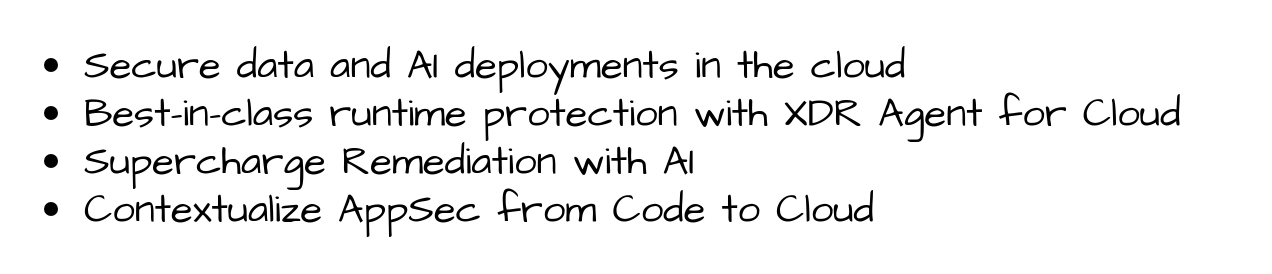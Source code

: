 <mxfile version="24.2.5" type="device" pages="6">
  <diagram name="FY2025" id="9bbxGL3rwJWgnYxzEO_Q">
    <mxGraphModel dx="1490" dy="902" grid="1" gridSize="10" guides="1" tooltips="1" connect="1" arrows="1" fold="1" page="1" pageScale="1" pageWidth="850" pageHeight="1100" math="0" shadow="0">
      <root>
        <mxCell id="0" />
        <mxCell id="1" parent="0" />
        <mxCell id="UX1s4KhoWq6hpGdQHM_8-2" value="&lt;div style=&quot;font-size: 20px;&quot;&gt;&lt;ul style=&quot;font-size: 20px;&quot;&gt;&lt;li style=&quot;font-size: 20px;&quot;&gt;Secure data and AI deployments in the cloud&lt;/li&gt;&lt;li style=&quot;font-size: 20px;&quot;&gt;Best-in-class runtime protection with XDR Agent for Cloud&lt;/li&gt;&lt;li style=&quot;font-size: 20px;&quot;&gt;Supercharge Remediation with AI&lt;/li&gt;&lt;li style=&quot;font-size: 20px;&quot;&gt;Contextualize AppSec from Code to Cloud&lt;/li&gt;&lt;/ul&gt;&lt;/div&gt;" style="text;html=1;align=left;verticalAlign=middle;whiteSpace=wrap;rounded=0;fontFamily=Architects Daughter;fontSource=https%3A%2F%2Ffonts.googleapis.com%2Fcss%3Ffamily%3DArchitects%2BDaughter;fontSize=20;" parent="1" vertex="1">
          <mxGeometry x="25" y="140" width="635" height="110" as="geometry" />
        </mxCell>
      </root>
    </mxGraphModel>
  </diagram>
  <diagram id="PbF8NrrjFD1nTTmQWHFh" name="Secure data and AI deployments in the cloud">
    <mxGraphModel dx="1490" dy="902" grid="0" gridSize="10" guides="1" tooltips="1" connect="1" arrows="1" fold="1" page="1" pageScale="1" pageWidth="850" pageHeight="1100" math="0" shadow="0">
      <root>
        <mxCell id="0" />
        <mxCell id="1" parent="0" />
        <mxCell id="9nxovbgZDxV6xH_ZuXV5-1" value="&lt;font style=&quot;font-size: 29px;&quot;&gt;AI-aaS&lt;/font&gt;" style="ellipse;shape=cloud;whiteSpace=wrap;html=1;sketch=1;hachureGap=4;jiggle=2;curveFitting=1;fontFamily=Architects Daughter;fontSource=https%3A%2F%2Ffonts.googleapis.com%2Fcss%3Ffamily%3DArchitects%2BDaughter;fontSize=25;strokeWidth=2;" parent="1" vertex="1">
          <mxGeometry x="320" y="170" width="180" height="120" as="geometry" />
        </mxCell>
        <mxCell id="9nxovbgZDxV6xH_ZuXV5-4" value="Public Cloud" style="rounded=1;whiteSpace=wrap;html=1;sketch=1;hachureGap=4;jiggle=2;curveFitting=1;fontFamily=Architects Daughter;fontSource=https%3A%2F%2Ffonts.googleapis.com%2Fcss%3Ffamily%3DArchitects%2BDaughter;arcSize=8;verticalAlign=bottom;fontSize=20;strokeWidth=2;" parent="1" vertex="1">
          <mxGeometry x="400" y="400" width="410" height="260" as="geometry" />
        </mxCell>
        <mxCell id="9nxovbgZDxV6xH_ZuXV5-14" style="edgeStyle=orthogonalEdgeStyle;rounded=0;hachureGap=4;orthogonalLoop=1;jettySize=auto;html=1;fontFamily=Architects Daughter;fontSource=https%3A%2F%2Ffonts.googleapis.com%2Fcss%3Ffamily%3DArchitects%2BDaughter;strokeWidth=2;exitX=0;exitY=0;exitDx=0;exitDy=60;exitPerimeter=0;flowAnimation=1;strokeColor=#9933FF;" parent="1" source="9nxovbgZDxV6xH_ZuXV5-5" target="9nxovbgZDxV6xH_ZuXV5-13" edge="1">
          <mxGeometry relative="1" as="geometry" />
        </mxCell>
        <mxCell id="9nxovbgZDxV6xH_ZuXV5-34" style="edgeStyle=orthogonalEdgeStyle;rounded=0;hachureGap=4;orthogonalLoop=1;jettySize=auto;html=1;exitX=0;exitY=0;exitDx=0;exitDy=30;exitPerimeter=0;entryX=1;entryY=0.5;entryDx=0;entryDy=0;strokeColor=#9933FF;strokeWidth=2;align=center;verticalAlign=middle;fontFamily=Architects Daughter;fontSource=https%3A%2F%2Ffonts.googleapis.com%2Fcss%3Ffamily%3DArchitects%2BDaughter;fontSize=11;fontColor=default;labelBackgroundColor=default;endArrow=classic;flowAnimation=1;" parent="1" source="9nxovbgZDxV6xH_ZuXV5-5" target="9nxovbgZDxV6xH_ZuXV5-12" edge="1">
          <mxGeometry relative="1" as="geometry" />
        </mxCell>
        <mxCell id="9nxovbgZDxV6xH_ZuXV5-5" value="Data" style="shape=cylinder3;whiteSpace=wrap;html=1;boundedLbl=1;backgroundOutline=1;size=15;sketch=1;hachureGap=4;jiggle=2;curveFitting=1;fontFamily=Architects Daughter;fontSource=https%3A%2F%2Ffonts.googleapis.com%2Fcss%3Ffamily%3DArchitects%2BDaughter;fontSize=20;strokeWidth=2;" parent="1" vertex="1">
          <mxGeometry x="720" y="475" width="67.5" height="90" as="geometry" />
        </mxCell>
        <mxCell id="9nxovbgZDxV6xH_ZuXV5-6" value="AWS" style="ellipse;shape=cloud;whiteSpace=wrap;html=1;sketch=1;hachureGap=4;jiggle=2;curveFitting=1;fontFamily=Architects Daughter;fontSource=https%3A%2F%2Ffonts.googleapis.com%2Fcss%3Ffamily%3DArchitects%2BDaughter;fontSize=25;strokeWidth=2;" parent="1" vertex="1">
          <mxGeometry x="310" y="530" width="135" height="90" as="geometry" />
        </mxCell>
        <mxCell id="9nxovbgZDxV6xH_ZuXV5-7" value="Azure" style="ellipse;shape=cloud;whiteSpace=wrap;html=1;sketch=1;hachureGap=4;jiggle=2;curveFitting=1;fontFamily=Architects Daughter;fontSource=https%3A%2F%2Ffonts.googleapis.com%2Fcss%3Ffamily%3DArchitects%2BDaughter;fontSize=25;strokeWidth=2;" parent="1" vertex="1">
          <mxGeometry x="300" y="590" width="135" height="90" as="geometry" />
        </mxCell>
        <mxCell id="9nxovbgZDxV6xH_ZuXV5-8" value="GCP" style="ellipse;shape=cloud;whiteSpace=wrap;html=1;sketch=1;hachureGap=4;jiggle=2;curveFitting=1;fontFamily=Architects Daughter;fontSource=https%3A%2F%2Ffonts.googleapis.com%2Fcss%3Ffamily%3DArchitects%2BDaughter;fontSize=25;strokeWidth=2;" parent="1" vertex="1">
          <mxGeometry x="395" y="570" width="135" height="90" as="geometry" />
        </mxCell>
        <mxCell id="9nxovbgZDxV6xH_ZuXV5-11" value="Cloud Services" style="rounded=1;whiteSpace=wrap;html=1;sketch=1;hachureGap=4;jiggle=2;curveFitting=1;fontFamily=Architects Daughter;fontSource=https%3A%2F%2Ffonts.googleapis.com%2Fcss%3Ffamily%3DArchitects%2BDaughter;fontSize=16;strokeWidth=2;" parent="1" vertex="1">
          <mxGeometry x="445" y="497.5" width="100" height="45" as="geometry" />
        </mxCell>
        <mxCell id="9nxovbgZDxV6xH_ZuXV5-12" value="Cloud Services" style="rounded=1;whiteSpace=wrap;html=1;sketch=1;hachureGap=4;jiggle=2;curveFitting=1;fontFamily=Architects Daughter;fontSource=https%3A%2F%2Ffonts.googleapis.com%2Fcss%3Ffamily%3DArchitects%2BDaughter;fontSize=16;strokeWidth=2;" parent="1" vertex="1">
          <mxGeometry x="567.5" y="417.5" width="90" height="60" as="geometry" />
        </mxCell>
        <mxCell id="9nxovbgZDxV6xH_ZuXV5-13" value="Cloud Services" style="rounded=1;whiteSpace=wrap;html=1;sketch=1;hachureGap=4;jiggle=2;curveFitting=1;fontFamily=Architects Daughter;fontSource=https%3A%2F%2Ffonts.googleapis.com%2Fcss%3Ffamily%3DArchitects%2BDaughter;fontSize=16;strokeWidth=2;" parent="1" vertex="1">
          <mxGeometry x="545" y="560" width="95" height="40" as="geometry" />
        </mxCell>
        <mxCell id="9nxovbgZDxV6xH_ZuXV5-16" value="Office&lt;div&gt;Environment&lt;/div&gt;" style="rounded=1;whiteSpace=wrap;html=1;sketch=1;hachureGap=4;jiggle=2;curveFitting=1;fontFamily=Architects Daughter;fontSource=https%3A%2F%2Ffonts.googleapis.com%2Fcss%3Ffamily%3DArchitects%2BDaughter;fontSize=20;verticalAlign=bottom;strokeWidth=2;" parent="1" vertex="1">
          <mxGeometry x="50" y="500" width="190" height="160" as="geometry" />
        </mxCell>
        <mxCell id="9nxovbgZDxV6xH_ZuXV5-17" value="" style="sketch=0;pointerEvents=1;shadow=0;dashed=0;html=1;strokeColor=none;fillColor=#505050;labelPosition=center;verticalLabelPosition=bottom;verticalAlign=top;outlineConnect=0;align=center;shape=mxgraph.office.devices.laptop;hachureGap=4;jiggle=2;curveFitting=1;fontFamily=Architects Daughter;fontSource=https%3A%2F%2Ffonts.googleapis.com%2Fcss%3Ffamily%3DArchitects%2BDaughter;" parent="1" vertex="1">
          <mxGeometry x="90.41" y="518" width="109.18" height="64" as="geometry" />
        </mxCell>
        <mxCell id="9nxovbgZDxV6xH_ZuXV5-19" value="" style="sketch=0;points=[[0.015,0.015,0],[0.985,0.015,0],[0.985,0.985,0],[0.015,0.985,0],[0.25,0,0],[0.5,0,0],[0.75,0,0],[1,0.25,0],[1,0.5,0],[1,0.75,0],[0.75,1,0],[0.5,1,0],[0.25,1,0],[0,0.75,0],[0,0.5,0],[0,0.25,0]];verticalLabelPosition=bottom;html=1;verticalAlign=top;aspect=fixed;align=center;pointerEvents=1;shape=mxgraph.cisco19.rect;prIcon=firewall;fillColor=#FAFAFA;strokeColor=#005073;hachureGap=4;jiggle=2;curveFitting=1;fontFamily=Architects Daughter;fontSource=https%3A%2F%2Ffonts.googleapis.com%2Fcss%3Ffamily%3DArchitects%2BDaughter;" parent="1" vertex="1">
          <mxGeometry x="210" y="475" width="64" height="50" as="geometry" />
        </mxCell>
        <mxCell id="9nxovbgZDxV6xH_ZuXV5-20" value="Managed Devices" style="sketch=0;pointerEvents=1;shadow=0;dashed=0;html=1;strokeColor=none;fillColor=#505050;labelPosition=center;verticalLabelPosition=bottom;verticalAlign=top;outlineConnect=0;align=center;shape=mxgraph.office.devices.laptop;hachureGap=4;jiggle=2;curveFitting=1;fontFamily=Architects Daughter;fontSource=https%3A%2F%2Ffonts.googleapis.com%2Fcss%3Ffamily%3DArchitects%2BDaughter;fontSize=20;" parent="1" vertex="1">
          <mxGeometry x="90.41" y="370" width="109.18" height="64" as="geometry" />
        </mxCell>
        <mxCell id="9nxovbgZDxV6xH_ZuXV5-21" value="Enterprise Browser" style="sketch=0;pointerEvents=1;shadow=0;dashed=0;html=1;strokeColor=none;fillColor=#434445;aspect=fixed;labelPosition=center;verticalLabelPosition=bottom;verticalAlign=top;align=center;outlineConnect=0;shape=mxgraph.vvd.web_browser;hachureGap=4;jiggle=2;curveFitting=1;fontFamily=Architects Daughter;fontSource=https%3A%2F%2Ffonts.googleapis.com%2Fcss%3Ffamily%3DArchitects%2BDaughter;fontSize=20;" parent="1" vertex="1">
          <mxGeometry x="102.74" y="240" width="84.51" height="60" as="geometry" />
        </mxCell>
        <mxCell id="9nxovbgZDxV6xH_ZuXV5-23" value="SASE" style="rounded=1;whiteSpace=wrap;html=1;sketch=1;hachureGap=4;jiggle=2;curveFitting=1;fontFamily=Architects Daughter;fontSource=https%3A%2F%2Ffonts.googleapis.com%2Fcss%3Ffamily%3DArchitects%2BDaughter;fontSize=20;strokeWidth=2;" parent="1" vertex="1">
          <mxGeometry x="160" y="350" width="80" height="40" as="geometry" />
        </mxCell>
        <mxCell id="9nxovbgZDxV6xH_ZuXV5-24" style="edgeStyle=orthogonalEdgeStyle;rounded=0;hachureGap=4;orthogonalLoop=1;jettySize=auto;html=1;exitX=1;exitY=0.5;exitDx=0;exitDy=0;exitPerimeter=0;entryX=0.31;entryY=0.8;entryDx=0;entryDy=0;entryPerimeter=0;fontFamily=Architects Daughter;fontSource=https%3A%2F%2Ffonts.googleapis.com%2Fcss%3Ffamily%3DArchitects%2BDaughter;curved=1;strokeWidth=2;flowAnimation=1;strokeColor=#FF00FF;" parent="1" source="9nxovbgZDxV6xH_ZuXV5-19" target="9nxovbgZDxV6xH_ZuXV5-1" edge="1">
          <mxGeometry relative="1" as="geometry" />
        </mxCell>
        <mxCell id="9nxovbgZDxV6xH_ZuXV5-26" style="edgeStyle=orthogonalEdgeStyle;curved=1;rounded=0;hachureGap=4;orthogonalLoop=1;jettySize=auto;html=1;entryX=0.194;entryY=0.808;entryDx=0;entryDy=0;entryPerimeter=0;strokeColor=#FF00FF;strokeWidth=2;align=center;verticalAlign=middle;fontFamily=Architects Daughter;fontSource=https%3A%2F%2Ffonts.googleapis.com%2Fcss%3Ffamily%3DArchitects%2BDaughter;fontSize=11;fontColor=default;labelBackgroundColor=default;endArrow=classic;flowAnimation=1;" parent="1" source="9nxovbgZDxV6xH_ZuXV5-23" target="9nxovbgZDxV6xH_ZuXV5-1" edge="1">
          <mxGeometry relative="1" as="geometry" />
        </mxCell>
        <mxCell id="9nxovbgZDxV6xH_ZuXV5-27" style="edgeStyle=orthogonalEdgeStyle;curved=1;rounded=0;hachureGap=4;orthogonalLoop=1;jettySize=auto;html=1;entryX=0.07;entryY=0.4;entryDx=0;entryDy=0;entryPerimeter=0;strokeColor=#FF00FF;strokeWidth=2;align=center;verticalAlign=middle;fontFamily=Architects Daughter;fontSource=https%3A%2F%2Ffonts.googleapis.com%2Fcss%3Ffamily%3DArchitects%2BDaughter;fontSize=11;fontColor=default;labelBackgroundColor=default;endArrow=classic;flowAnimation=1;" parent="1" source="9nxovbgZDxV6xH_ZuXV5-21" target="9nxovbgZDxV6xH_ZuXV5-35" edge="1">
          <mxGeometry relative="1" as="geometry" />
        </mxCell>
        <mxCell id="9nxovbgZDxV6xH_ZuXV5-28" value="Co-Pilot" style="ellipse;shape=cloud;whiteSpace=wrap;html=1;sketch=1;hachureGap=4;jiggle=2;curveFitting=1;fontFamily=Architects Daughter;fontSource=https%3A%2F%2Ffonts.googleapis.com%2Fcss%3Ffamily%3DArchitects%2BDaughter;fontSize=25;strokeWidth=2;" parent="1" vertex="1">
          <mxGeometry x="460" y="160" width="150" height="90" as="geometry" />
        </mxCell>
        <mxCell id="9nxovbgZDxV6xH_ZuXV5-29" value="Chat&lt;div&gt;GPT&lt;/div&gt;" style="ellipse;shape=cloud;whiteSpace=wrap;html=1;sketch=1;hachureGap=4;jiggle=2;curveFitting=1;fontFamily=Architects Daughter;fontSource=https%3A%2F%2Ffonts.googleapis.com%2Fcss%3Ffamily%3DArchitects%2BDaughter;fontSize=25;strokeWidth=2;" parent="1" vertex="1">
          <mxGeometry x="470" y="230" width="150" height="90" as="geometry" />
        </mxCell>
        <mxCell id="9nxovbgZDxV6xH_ZuXV5-30" value="Mid-Journey" style="ellipse;shape=cloud;whiteSpace=wrap;html=1;sketch=1;hachureGap=4;jiggle=2;curveFitting=1;fontFamily=Architects Daughter;fontSource=https%3A%2F%2Ffonts.googleapis.com%2Fcss%3Ffamily%3DArchitects%2BDaughter;fontSize=25;strokeWidth=2;" parent="1" vertex="1">
          <mxGeometry x="560" y="180" width="220" height="110" as="geometry" />
        </mxCell>
        <mxCell id="9nxovbgZDxV6xH_ZuXV5-31" value="AI Runtime" style="html=1;shadow=0;dashed=0;align=center;verticalAlign=middle;shape=mxgraph.arrows2.arrow;dy=0;dx=10;notch=10;sketch=1;hachureGap=4;jiggle=2;curveFitting=1;fontFamily=Architects Daughter;fontSource=https%3A%2F%2Ffonts.googleapis.com%2Fcss%3Ffamily%3DArchitects%2BDaughter;fontSize=20;fontColor=default;labelBackgroundColor=default;strokeWidth=2;" parent="1" vertex="1">
          <mxGeometry x="50" y="700" width="350" height="40" as="geometry" />
        </mxCell>
        <mxCell id="9nxovbgZDxV6xH_ZuXV5-32" value="DSPM (AI-SPM)" style="html=1;shadow=0;dashed=0;align=center;verticalAlign=middle;shape=mxgraph.arrows2.arrow;dy=0;dx=10;notch=10;sketch=1;hachureGap=4;jiggle=2;curveFitting=1;fontFamily=Architects Daughter;fontSource=https%3A%2F%2Ffonts.googleapis.com%2Fcss%3Ffamily%3DArchitects%2BDaughter;fontSize=20;fontColor=default;labelBackgroundColor=default;strokeWidth=2;" parent="1" vertex="1">
          <mxGeometry x="415" y="700" width="395" height="40" as="geometry" />
        </mxCell>
        <mxCell id="9nxovbgZDxV6xH_ZuXV5-33" style="edgeStyle=orthogonalEdgeStyle;rounded=0;hachureGap=4;orthogonalLoop=1;jettySize=auto;html=1;exitX=1;exitY=0.5;exitDx=0;exitDy=0;entryX=0;entryY=0.5;entryDx=0;entryDy=0;entryPerimeter=0;strokeColor=#9933FF;strokeWidth=2;align=center;verticalAlign=middle;fontFamily=Architects Daughter;fontSource=https%3A%2F%2Ffonts.googleapis.com%2Fcss%3Ffamily%3DArchitects%2BDaughter;fontSize=11;fontColor=default;labelBackgroundColor=default;endArrow=classic;flowAnimation=1;" parent="1" source="9nxovbgZDxV6xH_ZuXV5-11" target="9nxovbgZDxV6xH_ZuXV5-5" edge="1">
          <mxGeometry relative="1" as="geometry" />
        </mxCell>
        <mxCell id="9nxovbgZDxV6xH_ZuXV5-35" value="&lt;font style=&quot;font-size: 29px;&quot;&gt;AI-aaS&lt;/font&gt;" style="ellipse;shape=cloud;whiteSpace=wrap;html=1;sketch=1;hachureGap=4;jiggle=2;curveFitting=1;fontFamily=Architects Daughter;fontSource=https%3A%2F%2Ffonts.googleapis.com%2Fcss%3Ffamily%3DArchitects%2BDaughter;fontSize=25;strokeWidth=2;" parent="1" vertex="1">
          <mxGeometry x="320" y="170" width="180" height="120" as="geometry" />
        </mxCell>
      </root>
    </mxGraphModel>
  </diagram>
  <diagram id="tBDceUQY96vAuvL7wHS0" name="Best-in-class runtime protection with XDR Agent for Cloud">
    <mxGraphModel dx="1490" dy="902" grid="0" gridSize="10" guides="1" tooltips="1" connect="1" arrows="1" fold="1" page="0" pageScale="1" pageWidth="850" pageHeight="1100" math="0" shadow="0">
      <root>
        <mxCell id="0" />
        <mxCell id="1" parent="0" />
        <mxCell id="9Qsy5OIKcCQTWV5mgSBJ-1" value="Public Cloud" style="rounded=1;whiteSpace=wrap;html=1;sketch=1;hachureGap=4;jiggle=2;curveFitting=1;fontFamily=Architects Daughter;fontSource=https%3A%2F%2Ffonts.googleapis.com%2Fcss%3Ffamily%3DArchitects%2BDaughter;arcSize=8;verticalAlign=bottom;fontSize=20;strokeWidth=2;" parent="1" vertex="1">
          <mxGeometry x="400" y="290" width="590" height="370" as="geometry" />
        </mxCell>
        <mxCell id="9Qsy5OIKcCQTWV5mgSBJ-2" value="AWS" style="ellipse;shape=cloud;whiteSpace=wrap;html=1;sketch=1;hachureGap=4;jiggle=2;curveFitting=1;fontFamily=Architects Daughter;fontSource=https%3A%2F%2Ffonts.googleapis.com%2Fcss%3Ffamily%3DArchitects%2BDaughter;fontSize=25;strokeWidth=2;" parent="1" vertex="1">
          <mxGeometry x="310" y="530" width="135" height="90" as="geometry" />
        </mxCell>
        <mxCell id="9Qsy5OIKcCQTWV5mgSBJ-3" value="Azure" style="ellipse;shape=cloud;whiteSpace=wrap;html=1;sketch=1;hachureGap=4;jiggle=2;curveFitting=1;fontFamily=Architects Daughter;fontSource=https%3A%2F%2Ffonts.googleapis.com%2Fcss%3Ffamily%3DArchitects%2BDaughter;fontSize=25;strokeWidth=2;" parent="1" vertex="1">
          <mxGeometry x="300" y="590" width="135" height="90" as="geometry" />
        </mxCell>
        <mxCell id="9Qsy5OIKcCQTWV5mgSBJ-4" value="GCP" style="ellipse;shape=cloud;whiteSpace=wrap;html=1;sketch=1;hachureGap=4;jiggle=2;curveFitting=1;fontFamily=Architects Daughter;fontSource=https%3A%2F%2Ffonts.googleapis.com%2Fcss%3Ffamily%3DArchitects%2BDaughter;fontSize=25;strokeWidth=2;" parent="1" vertex="1">
          <mxGeometry x="392.5" y="570" width="135" height="90" as="geometry" />
        </mxCell>
        <mxCell id="9Qsy5OIKcCQTWV5mgSBJ-5" value="Endpoints&lt;div&gt;(XDR)&lt;/div&gt;" style="rounded=1;whiteSpace=wrap;html=1;sketch=1;hachureGap=4;jiggle=2;curveFitting=1;fontFamily=Architects Daughter;fontSource=https%3A%2F%2Ffonts.googleapis.com%2Fcss%3Ffamily%3DArchitects%2BDaughter;fontSize=20;verticalAlign=bottom;strokeWidth=2;" parent="1" vertex="1">
          <mxGeometry x="50" y="230" width="190" height="270" as="geometry" />
        </mxCell>
        <mxCell id="9Qsy5OIKcCQTWV5mgSBJ-6" value="" style="sketch=0;pointerEvents=1;shadow=0;dashed=0;html=1;strokeColor=none;fillColor=#505050;labelPosition=center;verticalLabelPosition=bottom;verticalAlign=top;outlineConnect=0;align=center;shape=mxgraph.office.devices.laptop;hachureGap=4;jiggle=2;curveFitting=1;fontFamily=Architects Daughter;fontSource=https%3A%2F%2Ffonts.googleapis.com%2Fcss%3Ffamily%3DArchitects%2BDaughter;" parent="1" vertex="1">
          <mxGeometry x="90.41" y="370" width="109.18" height="64" as="geometry" />
        </mxCell>
        <mxCell id="9Qsy5OIKcCQTWV5mgSBJ-8" value="SecOps" style="html=1;shadow=0;dashed=0;align=center;verticalAlign=middle;shape=mxgraph.arrows2.arrow;dy=0;dx=10;notch=10;sketch=1;hachureGap=4;jiggle=2;curveFitting=1;fontFamily=Architects Daughter;fontSource=https%3A%2F%2Ffonts.googleapis.com%2Fcss%3Ffamily%3DArchitects%2BDaughter;fontSize=20;fontColor=default;labelBackgroundColor=default;strokeWidth=2;" parent="1" vertex="1">
          <mxGeometry x="50" y="700" width="650" height="40" as="geometry" />
        </mxCell>
        <mxCell id="9Qsy5OIKcCQTWV5mgSBJ-11" value="VM" style="whiteSpace=wrap;html=1;aspect=fixed;sketch=1;hachureGap=4;jiggle=2;curveFitting=1;fontFamily=Architects Daughter;fontSource=https%3A%2F%2Ffonts.googleapis.com%2Fcss%3Ffamily%3DArchitects%2BDaughter;fontSize=20;fontColor=default;labelBackgroundColor=default;strokeWidth=2;" parent="1" vertex="1">
          <mxGeometry x="500" y="485" width="80" height="80" as="geometry" />
        </mxCell>
        <mxCell id="9Qsy5OIKcCQTWV5mgSBJ-12" value="Datacentre&lt;div&gt;Environment&lt;/div&gt;" style="rounded=1;whiteSpace=wrap;html=1;sketch=1;hachureGap=4;jiggle=2;curveFitting=1;fontFamily=Architects Daughter;fontSource=https%3A%2F%2Ffonts.googleapis.com%2Fcss%3Ffamily%3DArchitects%2BDaughter;fontSize=20;verticalAlign=bottom;strokeWidth=2;" parent="1" vertex="1">
          <mxGeometry x="50" y="510" width="190" height="160" as="geometry" />
        </mxCell>
        <mxCell id="9Qsy5OIKcCQTWV5mgSBJ-13" value="" style="outlineConnect=0;fontColor=#232F3E;gradientColor=none;fillColor=#232F3D;strokeColor=none;dashed=0;verticalLabelPosition=bottom;verticalAlign=top;align=center;html=1;fontSize=12;fontStyle=0;aspect=fixed;pointerEvents=1;shape=mxgraph.aws4.traditional_server;hachureGap=4;fontFamily=Architects Daughter;fontSource=https%3A%2F%2Ffonts.googleapis.com%2Fcss%3Ffamily%3DArchitects%2BDaughter;labelBackgroundColor=default;" parent="1" vertex="1">
          <mxGeometry x="80.0" y="530" width="45" height="78" as="geometry" />
        </mxCell>
        <mxCell id="9Qsy5OIKcCQTWV5mgSBJ-14" value="" style="outlineConnect=0;fontColor=#232F3E;gradientColor=none;fillColor=#232F3D;strokeColor=none;dashed=0;verticalLabelPosition=bottom;verticalAlign=top;align=center;html=1;fontSize=12;fontStyle=0;aspect=fixed;pointerEvents=1;shape=mxgraph.aws4.traditional_server;hachureGap=4;fontFamily=Architects Daughter;fontSource=https%3A%2F%2Ffonts.googleapis.com%2Fcss%3Ffamily%3DArchitects%2BDaughter;labelBackgroundColor=default;" parent="1" vertex="1">
          <mxGeometry x="130.0" y="530" width="45" height="78" as="geometry" />
        </mxCell>
        <mxCell id="9Qsy5OIKcCQTWV5mgSBJ-15" value="" style="outlineConnect=0;fontColor=#232F3E;gradientColor=none;fillColor=#232F3D;strokeColor=none;dashed=0;verticalLabelPosition=bottom;verticalAlign=top;align=center;html=1;fontSize=12;fontStyle=0;aspect=fixed;pointerEvents=1;shape=mxgraph.aws4.traditional_server;hachureGap=4;fontFamily=Architects Daughter;fontSource=https%3A%2F%2Ffonts.googleapis.com%2Fcss%3Ffamily%3DArchitects%2BDaughter;labelBackgroundColor=default;" parent="1" vertex="1">
          <mxGeometry x="180.0" y="530" width="45" height="78" as="geometry" />
        </mxCell>
        <mxCell id="9Qsy5OIKcCQTWV5mgSBJ-16" value="" style="sketch=0;outlineConnect=0;fontColor=#232F3E;gradientColor=none;fillColor=#232F3D;strokeColor=none;dashed=0;verticalLabelPosition=bottom;verticalAlign=top;align=center;html=1;fontSize=12;fontStyle=0;aspect=fixed;pointerEvents=1;shape=mxgraph.aws4.mobile_client;hachureGap=4;jiggle=2;curveFitting=1;fontFamily=Architects Daughter;fontSource=https%3A%2F%2Ffonts.googleapis.com%2Fcss%3Ffamily%3DArchitects%2BDaughter;labelBackgroundColor=default;" parent="1" vertex="1">
          <mxGeometry x="124.5" y="260" width="41" height="78" as="geometry" />
        </mxCell>
        <mxCell id="9Qsy5OIKcCQTWV5mgSBJ-18" value="" style="html=1;shadow=0;dashed=0;align=center;verticalAlign=middle;shape=mxgraph.arrows2.arrow;dy=0;dx=10;notch=10;sketch=1;hachureGap=4;jiggle=2;curveFitting=1;fontFamily=Architects Daughter;fontSource=https%3A%2F%2Ffonts.googleapis.com%2Fcss%3Ffamily%3DArchitects%2BDaughter;fontSize=20;fontColor=default;labelBackgroundColor=default;strokeWidth=2;" parent="1" vertex="1">
          <mxGeometry x="700" y="700" width="20" height="40" as="geometry" />
        </mxCell>
        <mxCell id="9Qsy5OIKcCQTWV5mgSBJ-19" value="" style="html=1;shadow=0;dashed=0;align=center;verticalAlign=middle;shape=mxgraph.arrows2.arrow;dy=0;dx=10;notch=10;sketch=1;hachureGap=4;jiggle=2;curveFitting=1;fontFamily=Architects Daughter;fontSource=https%3A%2F%2Ffonts.googleapis.com%2Fcss%3Ffamily%3DArchitects%2BDaughter;fontSize=20;fontColor=default;labelBackgroundColor=default;strokeWidth=2;" parent="1" vertex="1">
          <mxGeometry x="720" y="700" width="20" height="40" as="geometry" />
        </mxCell>
        <mxCell id="9Qsy5OIKcCQTWV5mgSBJ-20" value="" style="html=1;shadow=0;dashed=0;align=center;verticalAlign=middle;shape=mxgraph.arrows2.arrow;dy=0;dx=10;notch=10;sketch=1;hachureGap=4;jiggle=2;curveFitting=1;fontFamily=Architects Daughter;fontSource=https%3A%2F%2Ffonts.googleapis.com%2Fcss%3Ffamily%3DArchitects%2BDaughter;fontSize=20;fontColor=default;labelBackgroundColor=default;strokeWidth=2;" parent="1" vertex="1">
          <mxGeometry x="740" y="700" width="20" height="40" as="geometry" />
        </mxCell>
        <mxCell id="9Qsy5OIKcCQTWV5mgSBJ-21" value="" style="html=1;shadow=0;dashed=0;align=center;verticalAlign=middle;shape=mxgraph.arrows2.arrow;dy=0;dx=10;notch=10;sketch=1;hachureGap=4;jiggle=2;curveFitting=1;fontFamily=Architects Daughter;fontSource=https%3A%2F%2Ffonts.googleapis.com%2Fcss%3Ffamily%3DArchitects%2BDaughter;fontSize=20;fontColor=default;labelBackgroundColor=default;strokeWidth=2;" parent="1" vertex="1">
          <mxGeometry x="760" y="700" width="20" height="40" as="geometry" />
        </mxCell>
        <mxCell id="9Qsy5OIKcCQTWV5mgSBJ-22" value="" style="html=1;shadow=0;dashed=0;align=center;verticalAlign=middle;shape=mxgraph.arrows2.arrow;dy=0;dx=10;notch=10;sketch=1;hachureGap=4;jiggle=2;curveFitting=1;fontFamily=Architects Daughter;fontSource=https%3A%2F%2Ffonts.googleapis.com%2Fcss%3Ffamily%3DArchitects%2BDaughter;fontSize=20;fontColor=default;labelBackgroundColor=default;strokeWidth=2;" parent="1" vertex="1">
          <mxGeometry x="780" y="700" width="20" height="40" as="geometry" />
        </mxCell>
        <mxCell id="9Qsy5OIKcCQTWV5mgSBJ-23" value="" style="html=1;shadow=0;dashed=0;align=center;verticalAlign=middle;shape=mxgraph.arrows2.arrow;dy=0;dx=10;notch=10;sketch=1;hachureGap=4;jiggle=2;curveFitting=1;fontFamily=Architects Daughter;fontSource=https%3A%2F%2Ffonts.googleapis.com%2Fcss%3Ffamily%3DArchitects%2BDaughter;fontSize=20;fontColor=default;labelBackgroundColor=default;strokeWidth=2;" parent="1" vertex="1">
          <mxGeometry x="800" y="700" width="20" height="40" as="geometry" />
        </mxCell>
        <mxCell id="9Qsy5OIKcCQTWV5mgSBJ-24" value="Unified&lt;div&gt;Agent&lt;/div&gt;" style="rounded=1;whiteSpace=wrap;html=1;sketch=1;hachureGap=4;jiggle=2;curveFitting=1;fontFamily=Architects Daughter;fontSource=https%3A%2F%2Ffonts.googleapis.com%2Fcss%3Ffamily%3DArchitects%2BDaughter;fontSize=20;fontColor=default;labelBackgroundColor=default;strokeWidth=2;" parent="1" vertex="1">
          <mxGeometry x="530" y="545" width="100" height="70" as="geometry" />
        </mxCell>
        <mxCell id="9Qsy5OIKcCQTWV5mgSBJ-25" value="k8s" style="whiteSpace=wrap;html=1;aspect=fixed;sketch=1;hachureGap=4;jiggle=2;curveFitting=1;fontFamily=Architects Daughter;fontSource=https%3A%2F%2Ffonts.googleapis.com%2Fcss%3Ffamily%3DArchitects%2BDaughter;fontSize=20;fontColor=default;labelBackgroundColor=default;strokeWidth=2;" parent="1" vertex="1">
          <mxGeometry x="660" y="485" width="80" height="80" as="geometry" />
        </mxCell>
        <mxCell id="9Qsy5OIKcCQTWV5mgSBJ-26" value="Unified&lt;div&gt;Agent&lt;/div&gt;" style="rounded=1;whiteSpace=wrap;html=1;sketch=1;hachureGap=4;jiggle=2;curveFitting=1;fontFamily=Architects Daughter;fontSource=https%3A%2F%2Ffonts.googleapis.com%2Fcss%3Ffamily%3DArchitects%2BDaughter;fontSize=20;fontColor=default;labelBackgroundColor=default;strokeWidth=2;" parent="1" vertex="1">
          <mxGeometry x="690" y="545" width="100" height="70" as="geometry" />
        </mxCell>
        <mxCell id="9Qsy5OIKcCQTWV5mgSBJ-28" value="" style="endArrow=none;html=1;rounded=0;sketch=1;hachureGap=4;jiggle=2;curveFitting=1;strokeColor=default;strokeWidth=2;align=center;verticalAlign=middle;fontFamily=Architects Daughter;fontSource=https%3A%2F%2Ffonts.googleapis.com%2Fcss%3Ffamily%3DArchitects%2BDaughter;fontSize=11;fontColor=default;labelBackgroundColor=default;edgeStyle=orthogonalEdgeStyle;curved=1;" parent="1" edge="1">
          <mxGeometry width="50" height="50" relative="1" as="geometry">
            <mxPoint x="410" y="459" as="sourcePoint" />
            <mxPoint x="970" y="459" as="targetPoint" />
          </mxGeometry>
        </mxCell>
        <mxCell id="9Qsy5OIKcCQTWV5mgSBJ-29" value="VM" style="whiteSpace=wrap;html=1;aspect=fixed;sketch=1;hachureGap=4;jiggle=2;curveFitting=1;fontFamily=Architects Daughter;fontSource=https%3A%2F%2Ffonts.googleapis.com%2Fcss%3Ffamily%3DArchitects%2BDaughter;fontSize=20;fontColor=default;labelBackgroundColor=default;strokeWidth=2;" parent="1" vertex="1">
          <mxGeometry x="500" y="304" width="80" height="80" as="geometry" />
        </mxCell>
        <mxCell id="U6sISa1ADYb-Tzg8VsrD-2" style="edgeStyle=orthogonalEdgeStyle;curved=1;rounded=0;hachureGap=4;orthogonalLoop=1;jettySize=auto;html=1;exitX=0.75;exitY=1;exitDx=0;exitDy=0;entryX=0.75;entryY=0;entryDx=0;entryDy=0;strokeColor=#FF00FF;strokeWidth=3;align=center;verticalAlign=middle;fontFamily=Architects Daughter;fontSource=https%3A%2F%2Ffonts.googleapis.com%2Fcss%3Ffamily%3DArchitects%2BDaughter;fontSize=11;fontColor=default;labelBackgroundColor=default;endArrow=classic;flowAnimation=1;" parent="1" source="9Qsy5OIKcCQTWV5mgSBJ-30" target="9Qsy5OIKcCQTWV5mgSBJ-24" edge="1">
          <mxGeometry relative="1" as="geometry" />
        </mxCell>
        <mxCell id="9Qsy5OIKcCQTWV5mgSBJ-30" value="Defender&lt;div&gt;Agent&lt;/div&gt;" style="rounded=1;whiteSpace=wrap;html=1;sketch=1;hachureGap=4;jiggle=2;curveFitting=1;fontFamily=Architects Daughter;fontSource=https%3A%2F%2Ffonts.googleapis.com%2Fcss%3Ffamily%3DArchitects%2BDaughter;fontSize=20;fontColor=default;labelBackgroundColor=default;strokeWidth=2;" parent="1" vertex="1">
          <mxGeometry x="530" y="364" width="100" height="70" as="geometry" />
        </mxCell>
        <mxCell id="9Qsy5OIKcCQTWV5mgSBJ-31" value="k8s" style="whiteSpace=wrap;html=1;aspect=fixed;sketch=1;hachureGap=4;jiggle=2;curveFitting=1;fontFamily=Architects Daughter;fontSource=https%3A%2F%2Ffonts.googleapis.com%2Fcss%3Ffamily%3DArchitects%2BDaughter;fontSize=20;fontColor=default;labelBackgroundColor=default;strokeWidth=2;" parent="1" vertex="1">
          <mxGeometry x="660" y="304" width="80" height="80" as="geometry" />
        </mxCell>
        <mxCell id="U6sISa1ADYb-Tzg8VsrD-3" style="edgeStyle=orthogonalEdgeStyle;curved=1;rounded=0;hachureGap=4;orthogonalLoop=1;jettySize=auto;html=1;exitX=0.75;exitY=1;exitDx=0;exitDy=0;entryX=0.75;entryY=0;entryDx=0;entryDy=0;strokeColor=#FF00FF;strokeWidth=3;align=center;verticalAlign=middle;fontFamily=Architects Daughter;fontSource=https%3A%2F%2Ffonts.googleapis.com%2Fcss%3Ffamily%3DArchitects%2BDaughter;fontSize=11;fontColor=default;labelBackgroundColor=default;endArrow=classic;flowAnimation=1;" parent="1" source="9Qsy5OIKcCQTWV5mgSBJ-32" target="9Qsy5OIKcCQTWV5mgSBJ-26" edge="1">
          <mxGeometry relative="1" as="geometry" />
        </mxCell>
        <mxCell id="9Qsy5OIKcCQTWV5mgSBJ-32" value="Defender&lt;div&gt;Agent&lt;/div&gt;" style="rounded=1;whiteSpace=wrap;html=1;sketch=1;hachureGap=4;jiggle=2;curveFitting=1;fontFamily=Architects Daughter;fontSource=https%3A%2F%2Ffonts.googleapis.com%2Fcss%3Ffamily%3DArchitects%2BDaughter;fontSize=20;fontColor=default;labelBackgroundColor=default;strokeWidth=2;" parent="1" vertex="1">
          <mxGeometry x="690" y="364" width="100" height="70" as="geometry" />
        </mxCell>
        <mxCell id="9Qsy5OIKcCQTWV5mgSBJ-33" value="Before" style="text;html=1;align=center;verticalAlign=middle;whiteSpace=wrap;rounded=0;fontFamily=Architects Daughter;fontSource=https%3A%2F%2Ffonts.googleapis.com%2Fcss%3Ffamily%3DArchitects%2BDaughter;fontSize=17;fontColor=default;labelBackgroundColor=default;fontStyle=1" parent="1" vertex="1">
          <mxGeometry x="410" y="420" width="60" height="30" as="geometry" />
        </mxCell>
        <mxCell id="9Qsy5OIKcCQTWV5mgSBJ-34" value="After" style="text;html=1;align=center;verticalAlign=middle;whiteSpace=wrap;rounded=0;fontFamily=Architects Daughter;fontSource=https%3A%2F%2Ffonts.googleapis.com%2Fcss%3Ffamily%3DArchitects%2BDaughter;fontSize=17;fontColor=default;labelBackgroundColor=default;fontStyle=1" parent="1" vertex="1">
          <mxGeometry x="410" y="460" width="60" height="30" as="geometry" />
        </mxCell>
        <mxCell id="9Qsy5OIKcCQTWV5mgSBJ-35" value="Cloud Ops" style="html=1;shadow=0;dashed=0;align=center;verticalAlign=middle;shape=mxgraph.arrows2.arrow;dy=0;dx=24;notch=10;sketch=1;hachureGap=4;jiggle=2;curveFitting=1;fontFamily=Architects Daughter;fontSource=https%3A%2F%2Ffonts.googleapis.com%2Fcss%3Ffamily%3DArchitects%2BDaughter;fontSize=20;fontColor=default;labelBackgroundColor=default;strokeWidth=2;flipH=1;" parent="1" vertex="1">
          <mxGeometry x="490" y="190" width="450" height="40" as="geometry" />
        </mxCell>
        <mxCell id="U6sISa1ADYb-Tzg8VsrD-10" style="edgeStyle=orthogonalEdgeStyle;rounded=0;hachureGap=4;orthogonalLoop=1;jettySize=auto;html=1;exitX=1;exitY=0.5;exitDx=0;exitDy=0;entryX=0.75;entryY=0;entryDx=0;entryDy=0;strokeColor=#7F00FF;strokeWidth=3;align=center;verticalAlign=middle;fontFamily=Architects Daughter;fontSource=https%3A%2F%2Ffonts.googleapis.com%2Fcss%3Ffamily%3DArchitects%2BDaughter;fontSize=11;fontColor=default;labelBackgroundColor=default;endArrow=classic;flowAnimation=1;" parent="1" source="U6sISa1ADYb-Tzg8VsrD-4" target="U6sISa1ADYb-Tzg8VsrD-9" edge="1">
          <mxGeometry relative="1" as="geometry" />
        </mxCell>
        <mxCell id="U6sISa1ADYb-Tzg8VsrD-4" value="VM" style="whiteSpace=wrap;html=1;aspect=fixed;sketch=1;hachureGap=4;jiggle=2;curveFitting=1;fontFamily=Architects Daughter;fontSource=https%3A%2F%2Ffonts.googleapis.com%2Fcss%3Ffamily%3DArchitects%2BDaughter;fontSize=20;fontColor=default;labelBackgroundColor=default;strokeWidth=2;" parent="1" vertex="1">
          <mxGeometry x="820" y="304" width="80" height="80" as="geometry" />
        </mxCell>
        <mxCell id="U6sISa1ADYb-Tzg8VsrD-8" value="VM" style="whiteSpace=wrap;html=1;aspect=fixed;sketch=1;hachureGap=4;jiggle=2;curveFitting=1;fontFamily=Architects Daughter;fontSource=https%3A%2F%2Ffonts.googleapis.com%2Fcss%3Ffamily%3DArchitects%2BDaughter;fontSize=20;fontColor=default;labelBackgroundColor=default;strokeWidth=2;" parent="1" vertex="1">
          <mxGeometry x="820" y="485" width="80" height="80" as="geometry" />
        </mxCell>
        <mxCell id="U6sISa1ADYb-Tzg8VsrD-9" value="Unified&lt;div&gt;Agent&lt;/div&gt;" style="rounded=1;whiteSpace=wrap;html=1;sketch=1;hachureGap=4;jiggle=2;curveFitting=1;fontFamily=Architects Daughter;fontSource=https%3A%2F%2Ffonts.googleapis.com%2Fcss%3Ffamily%3DArchitects%2BDaughter;fontSize=20;fontColor=default;labelBackgroundColor=default;strokeWidth=2;" parent="1" vertex="1">
          <mxGeometry x="850" y="545" width="100" height="70" as="geometry" />
        </mxCell>
        <mxCell id="U6sISa1ADYb-Tzg8VsrD-11" value="CSPM" style="html=1;shadow=0;dashed=0;align=center;verticalAlign=middle;shape=mxgraph.arrows2.arrow;dy=0;dx=24;notch=10;sketch=1;hachureGap=4;jiggle=2;curveFitting=1;fontFamily=Architects Daughter;fontSource=https%3A%2F%2Ffonts.googleapis.com%2Fcss%3Ffamily%3DArchitects%2BDaughter;fontSize=20;fontColor=default;labelBackgroundColor=default;strokeWidth=2;flipH=1;" parent="1" vertex="1">
          <mxGeometry x="780" y="240" width="160" height="40" as="geometry" />
        </mxCell>
        <mxCell id="U6sISa1ADYb-Tzg8VsrD-12" value="CWPP" style="html=1;shadow=0;dashed=0;align=center;verticalAlign=middle;shape=mxgraph.arrows2.arrow;dy=0;dx=24;notch=10;sketch=1;hachureGap=4;jiggle=2;curveFitting=1;fontFamily=Architects Daughter;fontSource=https%3A%2F%2Ffonts.googleapis.com%2Fcss%3Ffamily%3DArchitects%2BDaughter;fontSize=20;fontColor=default;labelBackgroundColor=default;strokeWidth=2;flipH=1;" parent="1" vertex="1">
          <mxGeometry x="490" y="240" width="290" height="40" as="geometry" />
        </mxCell>
      </root>
    </mxGraphModel>
  </diagram>
  <diagram id="RkHZETae_R00wp-2LRww" name="Supercharge Remediation with AI">
    <mxGraphModel dx="1490" dy="902" grid="0" gridSize="10" guides="1" tooltips="1" connect="1" arrows="1" fold="1" page="0" pageScale="1" pageWidth="850" pageHeight="1100" math="0" shadow="0">
      <root>
        <mxCell id="0" />
        <mxCell id="1" parent="0" />
        <mxCell id="U9bEd4zwVChRpWdkpYao-1" value="Public Cloud" style="rounded=1;whiteSpace=wrap;html=1;sketch=1;hachureGap=4;jiggle=2;curveFitting=1;fontFamily=Architects Daughter;fontSource=https%3A%2F%2Ffonts.googleapis.com%2Fcss%3Ffamily%3DArchitects%2BDaughter;arcSize=8;verticalAlign=bottom;fontSize=20;strokeWidth=2;" parent="1" vertex="1">
          <mxGeometry x="400" y="400" width="410" height="260" as="geometry" />
        </mxCell>
        <mxCell id="U9bEd4zwVChRpWdkpYao-2" style="edgeStyle=orthogonalEdgeStyle;rounded=0;hachureGap=4;orthogonalLoop=1;jettySize=auto;html=1;fontFamily=Architects Daughter;fontSource=https%3A%2F%2Ffonts.googleapis.com%2Fcss%3Ffamily%3DArchitects%2BDaughter;strokeWidth=2;exitX=0;exitY=0;exitDx=0;exitDy=60;exitPerimeter=0;flowAnimation=0;strokeColor=#1A1A1A;sketch=1;curveFitting=1;jiggle=2;" parent="1" source="U9bEd4zwVChRpWdkpYao-4" target="U9bEd4zwVChRpWdkpYao-10" edge="1">
          <mxGeometry relative="1" as="geometry" />
        </mxCell>
        <mxCell id="U9bEd4zwVChRpWdkpYao-3" style="edgeStyle=orthogonalEdgeStyle;rounded=0;hachureGap=4;orthogonalLoop=1;jettySize=auto;html=1;exitX=0;exitY=0;exitDx=0;exitDy=30;exitPerimeter=0;entryX=1;entryY=0.5;entryDx=0;entryDy=0;strokeColor=#1A1A1A;strokeWidth=2;align=center;verticalAlign=middle;fontFamily=Architects Daughter;fontSource=https%3A%2F%2Ffonts.googleapis.com%2Fcss%3Ffamily%3DArchitects%2BDaughter;fontSize=11;fontColor=default;labelBackgroundColor=default;endArrow=classic;flowAnimation=0;sketch=1;curveFitting=1;jiggle=2;" parent="1" source="U9bEd4zwVChRpWdkpYao-4" target="U9bEd4zwVChRpWdkpYao-9" edge="1">
          <mxGeometry relative="1" as="geometry" />
        </mxCell>
        <mxCell id="U9bEd4zwVChRpWdkpYao-4" value="Data" style="shape=cylinder3;whiteSpace=wrap;html=1;boundedLbl=1;backgroundOutline=1;size=15;sketch=1;hachureGap=4;jiggle=2;curveFitting=1;fontFamily=Architects Daughter;fontSource=https%3A%2F%2Ffonts.googleapis.com%2Fcss%3Ffamily%3DArchitects%2BDaughter;fontSize=20;strokeWidth=2;" parent="1" vertex="1">
          <mxGeometry x="720" y="475" width="67.5" height="90" as="geometry" />
        </mxCell>
        <mxCell id="U9bEd4zwVChRpWdkpYao-5" value="AWS" style="ellipse;shape=cloud;whiteSpace=wrap;html=1;sketch=1;hachureGap=4;jiggle=2;curveFitting=1;fontFamily=Architects Daughter;fontSource=https%3A%2F%2Ffonts.googleapis.com%2Fcss%3Ffamily%3DArchitects%2BDaughter;fontSize=25;strokeWidth=2;" parent="1" vertex="1">
          <mxGeometry x="310" y="530" width="135" height="90" as="geometry" />
        </mxCell>
        <mxCell id="U9bEd4zwVChRpWdkpYao-6" value="Azure" style="ellipse;shape=cloud;whiteSpace=wrap;html=1;sketch=1;hachureGap=4;jiggle=2;curveFitting=1;fontFamily=Architects Daughter;fontSource=https%3A%2F%2Ffonts.googleapis.com%2Fcss%3Ffamily%3DArchitects%2BDaughter;fontSize=25;strokeWidth=2;" parent="1" vertex="1">
          <mxGeometry x="300" y="590" width="135" height="90" as="geometry" />
        </mxCell>
        <mxCell id="U9bEd4zwVChRpWdkpYao-7" value="GCP" style="ellipse;shape=cloud;whiteSpace=wrap;html=1;sketch=1;hachureGap=4;jiggle=2;curveFitting=1;fontFamily=Architects Daughter;fontSource=https%3A%2F%2Ffonts.googleapis.com%2Fcss%3Ffamily%3DArchitects%2BDaughter;fontSize=25;strokeWidth=2;" parent="1" vertex="1">
          <mxGeometry x="395" y="570" width="135" height="90" as="geometry" />
        </mxCell>
        <mxCell id="U9bEd4zwVChRpWdkpYao-8" value="Cloud Services" style="rounded=1;whiteSpace=wrap;html=1;sketch=1;hachureGap=4;jiggle=2;curveFitting=1;fontFamily=Architects Daughter;fontSource=https%3A%2F%2Ffonts.googleapis.com%2Fcss%3Ffamily%3DArchitects%2BDaughter;fontSize=16;strokeWidth=2;" parent="1" vertex="1">
          <mxGeometry x="445" y="497.5" width="100" height="45" as="geometry" />
        </mxCell>
        <mxCell id="U9bEd4zwVChRpWdkpYao-9" value="Cloud Services" style="rounded=1;whiteSpace=wrap;html=1;sketch=1;hachureGap=4;jiggle=2;curveFitting=1;fontFamily=Architects Daughter;fontSource=https%3A%2F%2Ffonts.googleapis.com%2Fcss%3Ffamily%3DArchitects%2BDaughter;fontSize=16;strokeWidth=2;" parent="1" vertex="1">
          <mxGeometry x="567.5" y="417.5" width="90" height="60" as="geometry" />
        </mxCell>
        <mxCell id="U9bEd4zwVChRpWdkpYao-10" value="Cloud Services" style="rounded=1;whiteSpace=wrap;html=1;sketch=1;hachureGap=4;jiggle=2;curveFitting=1;fontFamily=Architects Daughter;fontSource=https%3A%2F%2Ffonts.googleapis.com%2Fcss%3Ffamily%3DArchitects%2BDaughter;fontSize=16;strokeWidth=2;" parent="1" vertex="1">
          <mxGeometry x="545" y="560" width="95" height="40" as="geometry" />
        </mxCell>
        <mxCell id="U9bEd4zwVChRpWdkpYao-11" style="edgeStyle=orthogonalEdgeStyle;rounded=0;hachureGap=4;orthogonalLoop=1;jettySize=auto;html=1;exitX=1;exitY=0.5;exitDx=0;exitDy=0;entryX=0;entryY=0.5;entryDx=0;entryDy=0;entryPerimeter=0;strokeColor=#1A1A1A;strokeWidth=2;align=center;verticalAlign=middle;fontFamily=Architects Daughter;fontSource=https%3A%2F%2Ffonts.googleapis.com%2Fcss%3Ffamily%3DArchitects%2BDaughter;fontSize=11;fontColor=default;labelBackgroundColor=default;endArrow=classic;flowAnimation=0;sketch=1;curveFitting=1;jiggle=2;" parent="1" source="U9bEd4zwVChRpWdkpYao-8" target="U9bEd4zwVChRpWdkpYao-4" edge="1">
          <mxGeometry relative="1" as="geometry" />
        </mxCell>
        <mxCell id="KaPTLE4Q8AAT2q8nPmOG-1" value="Prisma Cloud AI-Copilot" style="html=1;shadow=0;dashed=0;align=center;verticalAlign=middle;shape=mxgraph.arrows2.arrow;dy=0;dx=10;notch=10;sketch=1;hachureGap=4;jiggle=2;curveFitting=1;fontFamily=Architects Daughter;fontSource=https%3A%2F%2Ffonts.googleapis.com%2Fcss%3Ffamily%3DArchitects%2BDaughter;fontSize=20;fontColor=default;labelBackgroundColor=default;strokeWidth=2;" parent="1" vertex="1">
          <mxGeometry x="415" y="340" width="395" height="40" as="geometry" />
        </mxCell>
        <mxCell id="KaPTLE4Q8AAT2q8nPmOG-2" value="" style="verticalLabelPosition=bottom;verticalAlign=top;html=1;shape=mxgraph.basic.4_point_star_2;dx=0.8;sketch=1;hachureGap=4;jiggle=2;curveFitting=1;fontFamily=Architects Daughter;fontSource=https%3A%2F%2Ffonts.googleapis.com%2Fcss%3Ffamily%3DArchitects%2BDaughter;fontSize=11;fontColor=default;labelBackgroundColor=default;strokeWidth=2;gradientColor=#7F00FF;" parent="1" vertex="1">
          <mxGeometry x="620" y="250" width="50" height="50" as="geometry" />
        </mxCell>
        <mxCell id="KaPTLE4Q8AAT2q8nPmOG-3" value="" style="verticalLabelPosition=bottom;verticalAlign=top;html=1;shape=mxgraph.basic.4_point_star_2;dx=0.8;sketch=1;hachureGap=4;jiggle=2;curveFitting=1;fontFamily=Architects Daughter;fontSource=https%3A%2F%2Ffonts.googleapis.com%2Fcss%3Ffamily%3DArchitects%2BDaughter;fontSize=11;fontColor=default;labelBackgroundColor=default;strokeWidth=2;gradientColor=#7F00FF;" parent="1" vertex="1">
          <mxGeometry x="652.5" y="210" width="50" height="50" as="geometry" />
        </mxCell>
        <mxCell id="KaPTLE4Q8AAT2q8nPmOG-4" value="" style="verticalLabelPosition=bottom;verticalAlign=top;html=1;shape=mxgraph.basic.4_point_star_2;dx=0.8;sketch=1;hachureGap=4;jiggle=2;curveFitting=1;fontFamily=Architects Daughter;fontSource=https%3A%2F%2Ffonts.googleapis.com%2Fcss%3Ffamily%3DArchitects%2BDaughter;fontSize=11;fontColor=default;labelBackgroundColor=default;strokeWidth=2;gradientColor=#7F00FF;" parent="1" vertex="1">
          <mxGeometry x="662.5" y="250" width="60" height="70" as="geometry" />
        </mxCell>
        <mxCell id="JSse-K6T-kX0msNknrOi-2" style="edgeStyle=orthogonalEdgeStyle;curved=1;rounded=0;hachureGap=4;orthogonalLoop=1;jettySize=auto;html=1;entryX=0.5;entryY=0;entryDx=0;entryDy=0;strokeColor=#1A1A1A;strokeWidth=2;align=center;verticalAlign=middle;fontFamily=Architects Daughter;fontSource=https%3A%2F%2Ffonts.googleapis.com%2Fcss%3Ffamily%3DArchitects%2BDaughter;fontSize=11;fontColor=default;labelBackgroundColor=default;endArrow=classic;flowAnimation=0;dashed=1;sketch=1;curveFitting=1;jiggle=2;" parent="1" source="KaPTLE4Q8AAT2q8nPmOG-5" target="JSse-K6T-kX0msNknrOi-1" edge="1">
          <mxGeometry relative="1" as="geometry" />
        </mxCell>
        <mxCell id="KaPTLE4Q8AAT2q8nPmOG-5" value="Cortex&lt;div style=&quot;font-size: 20px;&quot;&gt;XSOAR&lt;/div&gt;" style="rounded=1;whiteSpace=wrap;html=1;sketch=1;hachureGap=4;jiggle=2;curveFitting=1;fontFamily=Architects Daughter;fontSource=https%3A%2F%2Ffonts.googleapis.com%2Fcss%3Ffamily%3DArchitects%2BDaughter;fontSize=20;fontColor=default;labelBackgroundColor=default;strokeWidth=2;fontStyle=1" parent="1" vertex="1">
          <mxGeometry x="160" y="280" width="120" height="60" as="geometry" />
        </mxCell>
        <mxCell id="JSse-K6T-kX0msNknrOi-8" style="edgeStyle=orthogonalEdgeStyle;rounded=0;hachureGap=4;orthogonalLoop=1;jettySize=auto;html=1;exitX=1;exitY=0.5;exitDx=0;exitDy=0;entryX=0.75;entryY=0;entryDx=0;entryDy=0;strokeColor=#1A1A1A;strokeWidth=2;align=center;verticalAlign=middle;fontFamily=Architects Daughter;fontSource=https%3A%2F%2Ffonts.googleapis.com%2Fcss%3Ffamily%3DArchitects%2BDaughter;fontSize=11;fontColor=default;labelBackgroundColor=default;endArrow=classic;flowAnimation=0;dashed=1;sketch=1;curveFitting=1;jiggle=2;" parent="1" source="JSse-K6T-kX0msNknrOi-1" edge="1">
          <mxGeometry relative="1" as="geometry">
            <mxPoint x="300" y="457.5" as="targetPoint" />
          </mxGeometry>
        </mxCell>
        <mxCell id="JSse-K6T-kX0msNknrOi-1" value="" style="rhombus;whiteSpace=wrap;html=1;sketch=1;hachureGap=4;jiggle=2;curveFitting=1;fontFamily=Architects Daughter;fontSource=https%3A%2F%2Ffonts.googleapis.com%2Fcss%3Ffamily%3DArchitects%2BDaughter;fontSize=11;fontColor=default;labelBackgroundColor=default;strokeWidth=2;" parent="1" vertex="1">
          <mxGeometry x="165" y="370" width="110" height="60" as="geometry" />
        </mxCell>
        <mxCell id="JSse-K6T-kX0msNknrOi-6" style="edgeStyle=orthogonalEdgeStyle;rounded=0;hachureGap=4;orthogonalLoop=1;jettySize=auto;html=1;entryX=0;entryY=0.5;entryDx=0;entryDy=0;strokeColor=#1A1A1A;strokeWidth=2;align=center;verticalAlign=middle;fontFamily=Architects Daughter;fontSource=https%3A%2F%2Ffonts.googleapis.com%2Fcss%3Ffamily%3DArchitects%2BDaughter;fontSize=11;fontColor=default;labelBackgroundColor=default;endArrow=classic;flowAnimation=0;dashed=1;sketch=1;curveFitting=1;jiggle=2;" parent="1" source="JSse-K6T-kX0msNknrOi-3" target="JSse-K6T-kX0msNknrOi-5" edge="1">
          <mxGeometry relative="1" as="geometry" />
        </mxCell>
        <mxCell id="JSse-K6T-kX0msNknrOi-3" value="" style="shape=tape;whiteSpace=wrap;html=1;sketch=1;hachureGap=4;jiggle=2;curveFitting=1;fontFamily=Architects Daughter;fontSource=https%3A%2F%2Ffonts.googleapis.com%2Fcss%3Ffamily%3DArchitects%2BDaughter;fontSize=11;fontColor=default;labelBackgroundColor=default;size=0.364;strokeWidth=2;" parent="1" vertex="1">
          <mxGeometry x="100" y="440" width="85" height="55" as="geometry" />
        </mxCell>
        <mxCell id="JSse-K6T-kX0msNknrOi-4" style="edgeStyle=orthogonalEdgeStyle;rounded=0;hachureGap=4;orthogonalLoop=1;jettySize=auto;html=1;exitX=0;exitY=0.5;exitDx=0;exitDy=0;entryX=0.482;entryY=0.2;entryDx=0;entryDy=0;entryPerimeter=0;strokeColor=#1A1A1A;strokeWidth=2;align=center;verticalAlign=middle;fontFamily=Architects Daughter;fontSource=https%3A%2F%2Ffonts.googleapis.com%2Fcss%3Ffamily%3DArchitects%2BDaughter;fontSize=11;fontColor=default;labelBackgroundColor=default;endArrow=classic;flowAnimation=0;dashed=1;sketch=1;curveFitting=1;jiggle=2;" parent="1" source="JSse-K6T-kX0msNknrOi-1" target="JSse-K6T-kX0msNknrOi-3" edge="1">
          <mxGeometry relative="1" as="geometry" />
        </mxCell>
        <mxCell id="JSse-K6T-kX0msNknrOi-11" style="edgeStyle=orthogonalEdgeStyle;rounded=0;hachureGap=4;orthogonalLoop=1;jettySize=auto;html=1;exitX=0.5;exitY=1;exitDx=0;exitDy=0;entryX=0.5;entryY=0;entryDx=0;entryDy=0;strokeColor=#1A1A1A;strokeWidth=2;align=center;verticalAlign=middle;fontFamily=Architects Daughter;fontSource=https%3A%2F%2Ffonts.googleapis.com%2Fcss%3Ffamily%3DArchitects%2BDaughter;fontSize=11;fontColor=default;labelBackgroundColor=default;endArrow=classic;flowAnimation=0;dashed=1;sketch=1;curveFitting=1;jiggle=2;" parent="1" source="JSse-K6T-kX0msNknrOi-5" target="JSse-K6T-kX0msNknrOi-10" edge="1">
          <mxGeometry relative="1" as="geometry" />
        </mxCell>
        <mxCell id="JSse-K6T-kX0msNknrOi-5" value="" style="shape=process;whiteSpace=wrap;html=1;backgroundOutline=1;sketch=1;hachureGap=4;jiggle=2;curveFitting=1;fontFamily=Architects Daughter;fontSource=https%3A%2F%2Ffonts.googleapis.com%2Fcss%3Ffamily%3DArchitects%2BDaughter;fontSize=11;fontColor=default;labelBackgroundColor=default;strokeWidth=2;" parent="1" vertex="1">
          <mxGeometry x="182.5" y="500" width="75" height="30" as="geometry" />
        </mxCell>
        <mxCell id="JSse-K6T-kX0msNknrOi-9" style="edgeStyle=orthogonalEdgeStyle;rounded=0;hachureGap=4;orthogonalLoop=1;jettySize=auto;html=1;exitX=0.75;exitY=1;exitDx=0;exitDy=0;entryX=1;entryY=0.5;entryDx=0;entryDy=0;strokeColor=#1A1A1A;strokeWidth=2;align=center;verticalAlign=middle;fontFamily=Architects Daughter;fontSource=https%3A%2F%2Ffonts.googleapis.com%2Fcss%3Ffamily%3DArchitects%2BDaughter;fontSize=11;fontColor=default;labelBackgroundColor=default;endArrow=classic;flowAnimation=0;dashed=1;sketch=1;curveFitting=1;jiggle=2;" parent="1" target="JSse-K6T-kX0msNknrOi-5" edge="1">
          <mxGeometry relative="1" as="geometry">
            <mxPoint x="300" y="487.5" as="sourcePoint" />
            <Array as="points">
              <mxPoint x="300" y="515" />
            </Array>
          </mxGeometry>
        </mxCell>
        <mxCell id="JSse-K6T-kX0msNknrOi-7" value="" style="rounded=1;whiteSpace=wrap;html=1;sketch=1;hachureGap=4;jiggle=2;curveFitting=1;fontFamily=Architects Daughter;fontSource=https%3A%2F%2Ffonts.googleapis.com%2Fcss%3Ffamily%3DArchitects%2BDaughter;fontSize=11;fontColor=default;labelBackgroundColor=default;strokeWidth=2;" parent="1" vertex="1">
          <mxGeometry x="240" y="457.5" width="80" height="30" as="geometry" />
        </mxCell>
        <mxCell id="JSse-K6T-kX0msNknrOi-14" style="edgeStyle=orthogonalEdgeStyle;rounded=0;hachureGap=4;orthogonalLoop=1;jettySize=auto;html=1;exitX=0.5;exitY=1;exitDx=0;exitDy=0;entryX=0.5;entryY=0;entryDx=0;entryDy=0;strokeColor=#1A1A1A;strokeWidth=2;align=center;verticalAlign=middle;fontFamily=Architects Daughter;fontSource=https%3A%2F%2Ffonts.googleapis.com%2Fcss%3Ffamily%3DArchitects%2BDaughter;fontSize=11;fontColor=default;labelBackgroundColor=default;endArrow=classic;flowAnimation=0;dashed=1;sketch=1;curveFitting=1;jiggle=2;" parent="1" source="JSse-K6T-kX0msNknrOi-10" target="JSse-K6T-kX0msNknrOi-13" edge="1">
          <mxGeometry relative="1" as="geometry" />
        </mxCell>
        <mxCell id="JSse-K6T-kX0msNknrOi-10" value="" style="shape=dataStorage;whiteSpace=wrap;html=1;fixedSize=1;sketch=1;hachureGap=4;jiggle=2;curveFitting=1;fontFamily=Architects Daughter;fontSource=https%3A%2F%2Ffonts.googleapis.com%2Fcss%3Ffamily%3DArchitects%2BDaughter;fontSize=11;fontColor=default;labelBackgroundColor=default;size=10;strokeWidth=2;" parent="1" vertex="1">
          <mxGeometry x="185" y="565" width="70" height="40" as="geometry" />
        </mxCell>
        <mxCell id="JSse-K6T-kX0msNknrOi-13" value="FIX" style="rounded=1;whiteSpace=wrap;html=1;sketch=1;hachureGap=4;jiggle=2;curveFitting=1;fontFamily=Architects Daughter;fontSource=https%3A%2F%2Ffonts.googleapis.com%2Fcss%3Ffamily%3DArchitects%2BDaughter;fontSize=20;fontColor=default;labelBackgroundColor=default;strokeWidth=2;" parent="1" vertex="1">
          <mxGeometry x="192.5" y="630" width="55" height="30" as="geometry" />
        </mxCell>
        <mxCell id="JSse-K6T-kX0msNknrOi-15" style="edgeStyle=orthogonalEdgeStyle;rounded=0;hachureGap=4;orthogonalLoop=1;jettySize=auto;html=1;entryX=0.07;entryY=0.4;entryDx=0;entryDy=0;entryPerimeter=0;strokeColor=#1A1A1A;strokeWidth=2;align=center;verticalAlign=middle;fontFamily=Architects Daughter;fontSource=https%3A%2F%2Ffonts.googleapis.com%2Fcss%3Ffamily%3DArchitects%2BDaughter;fontSize=11;fontColor=default;labelBackgroundColor=default;endArrow=classic;flowAnimation=0;dashed=1;sketch=1;curveFitting=1;jiggle=2;" parent="1" source="JSse-K6T-kX0msNknrOi-13" target="U9bEd4zwVChRpWdkpYao-6" edge="1">
          <mxGeometry relative="1" as="geometry" />
        </mxCell>
        <mxCell id="JSse-K6T-kX0msNknrOi-17" style="edgeStyle=orthogonalEdgeStyle;rounded=0;hachureGap=4;orthogonalLoop=1;jettySize=auto;html=1;entryX=1;entryY=0.5;entryDx=0;entryDy=0;strokeColor=#0000FF;strokeWidth=3;align=center;verticalAlign=middle;fontFamily=Architects Daughter;fontSource=https%3A%2F%2Ffonts.googleapis.com%2Fcss%3Ffamily%3DArchitects%2BDaughter;fontSize=11;fontColor=default;labelBackgroundColor=default;endArrow=classic;flowAnimation=1;" parent="1" source="JSse-K6T-kX0msNknrOi-16" target="KaPTLE4Q8AAT2q8nPmOG-5" edge="1">
          <mxGeometry relative="1" as="geometry" />
        </mxCell>
        <mxCell id="JSse-K6T-kX0msNknrOi-16" value="Prisma&lt;div style=&quot;font-size: 20px;&quot;&gt;Cloud&lt;/div&gt;" style="ellipse;shape=cloud;whiteSpace=wrap;html=1;sketch=1;hachureGap=4;jiggle=2;curveFitting=1;fontFamily=Architects Daughter;fontSource=https%3A%2F%2Ffonts.googleapis.com%2Fcss%3Ffamily%3DArchitects%2BDaughter;fontSize=20;fontColor=default;labelBackgroundColor=default;strokeWidth=2;" parent="1" vertex="1">
          <mxGeometry x="385" y="195" width="155" height="95" as="geometry" />
        </mxCell>
        <mxCell id="JSse-K6T-kX0msNknrOi-18" style="edgeStyle=orthogonalEdgeStyle;rounded=0;hachureGap=4;orthogonalLoop=1;jettySize=auto;html=1;entryX=0.875;entryY=0.5;entryDx=0;entryDy=0;entryPerimeter=0;strokeColor=#0000FF;strokeWidth=3;align=center;verticalAlign=middle;fontFamily=Architects Daughter;fontSource=https%3A%2F%2Ffonts.googleapis.com%2Fcss%3Ffamily%3DArchitects%2BDaughter;fontSize=11;fontColor=default;labelBackgroundColor=default;endArrow=classic;flowAnimation=1;" parent="1" source="KaPTLE4Q8AAT2q8nPmOG-1" target="JSse-K6T-kX0msNknrOi-16" edge="1">
          <mxGeometry relative="1" as="geometry">
            <Array as="points">
              <mxPoint x="613" y="243" />
            </Array>
          </mxGeometry>
        </mxCell>
      </root>
    </mxGraphModel>
  </diagram>
  <diagram id="rS24aP1rCU1rlUnx6jdF" name="Contextualize AppSec from Code to Cloud">
    <mxGraphModel dx="1490" dy="902" grid="0" gridSize="10" guides="1" tooltips="1" connect="1" arrows="1" fold="1" page="0" pageScale="1" pageWidth="850" pageHeight="1100" math="0" shadow="0">
      <root>
        <mxCell id="0" />
        <mxCell id="1" parent="0" />
        <mxCell id="NtJTqGdAUWJ8eLyis_kH-1" value="Public Cloud" style="rounded=1;whiteSpace=wrap;html=1;sketch=1;hachureGap=4;jiggle=2;curveFitting=1;fontFamily=Architects Daughter;fontSource=https%3A%2F%2Ffonts.googleapis.com%2Fcss%3Ffamily%3DArchitects%2BDaughter;arcSize=8;verticalAlign=bottom;fontSize=20;strokeWidth=2;" parent="1" vertex="1">
          <mxGeometry x="130" y="180" width="410" height="480" as="geometry" />
        </mxCell>
        <mxCell id="NtJTqGdAUWJ8eLyis_kH-2" style="edgeStyle=orthogonalEdgeStyle;rounded=0;hachureGap=4;orthogonalLoop=1;jettySize=auto;html=1;fontFamily=Architects Daughter;fontSource=https%3A%2F%2Ffonts.googleapis.com%2Fcss%3Ffamily%3DArchitects%2BDaughter;strokeWidth=2;exitX=0;exitY=0;exitDx=0;exitDy=60;exitPerimeter=0;flowAnimation=0;strokeColor=#1A1A1A;sketch=1;curveFitting=1;jiggle=2;" parent="1" source="NtJTqGdAUWJ8eLyis_kH-4" target="NtJTqGdAUWJ8eLyis_kH-10" edge="1">
          <mxGeometry relative="1" as="geometry" />
        </mxCell>
        <mxCell id="NtJTqGdAUWJ8eLyis_kH-3" style="edgeStyle=orthogonalEdgeStyle;rounded=0;hachureGap=4;orthogonalLoop=1;jettySize=auto;html=1;exitX=0;exitY=0;exitDx=0;exitDy=30;exitPerimeter=0;entryX=1;entryY=0.5;entryDx=0;entryDy=0;strokeColor=#1A1A1A;strokeWidth=2;align=center;verticalAlign=middle;fontFamily=Architects Daughter;fontSource=https%3A%2F%2Ffonts.googleapis.com%2Fcss%3Ffamily%3DArchitects%2BDaughter;fontSize=11;fontColor=default;labelBackgroundColor=default;endArrow=classic;flowAnimation=0;sketch=1;curveFitting=1;jiggle=2;" parent="1" source="NtJTqGdAUWJ8eLyis_kH-4" target="NtJTqGdAUWJ8eLyis_kH-9" edge="1">
          <mxGeometry relative="1" as="geometry" />
        </mxCell>
        <mxCell id="hrne0gv5Pr5oK_ZuKKTt-2" style="edgeStyle=orthogonalEdgeStyle;rounded=0;sketch=1;hachureGap=4;jiggle=2;curveFitting=1;orthogonalLoop=1;jettySize=auto;html=1;exitX=0.5;exitY=0;exitDx=0;exitDy=0;exitPerimeter=0;entryX=1;entryY=0.75;entryDx=0;entryDy=0;strokeColor=#1A1A1A;strokeWidth=2;align=center;verticalAlign=middle;fontFamily=Architects Daughter;fontSource=https%3A%2F%2Ffonts.googleapis.com%2Fcss%3Ffamily%3DArchitects%2BDaughter;fontSize=11;fontColor=default;labelBackgroundColor=default;endArrow=classic;flowAnimation=0;" parent="1" source="NtJTqGdAUWJ8eLyis_kH-4" target="NtJTqGdAUWJ8eLyis_kH-17" edge="1">
          <mxGeometry relative="1" as="geometry" />
        </mxCell>
        <mxCell id="NtJTqGdAUWJ8eLyis_kH-4" value="Data" style="shape=cylinder3;whiteSpace=wrap;html=1;boundedLbl=1;backgroundOutline=1;size=15;sketch=1;hachureGap=4;jiggle=2;curveFitting=1;fontFamily=Architects Daughter;fontSource=https%3A%2F%2Ffonts.googleapis.com%2Fcss%3Ffamily%3DArchitects%2BDaughter;fontSize=20;strokeWidth=2;" parent="1" vertex="1">
          <mxGeometry x="450" y="475" width="67.5" height="90" as="geometry" />
        </mxCell>
        <mxCell id="NtJTqGdAUWJ8eLyis_kH-5" value="AWS" style="ellipse;shape=cloud;whiteSpace=wrap;html=1;sketch=1;hachureGap=4;jiggle=2;curveFitting=1;fontFamily=Architects Daughter;fontSource=https%3A%2F%2Ffonts.googleapis.com%2Fcss%3Ffamily%3DArchitects%2BDaughter;fontSize=25;strokeWidth=2;" parent="1" vertex="1">
          <mxGeometry x="40" y="530" width="135" height="90" as="geometry" />
        </mxCell>
        <mxCell id="NtJTqGdAUWJ8eLyis_kH-6" value="Azure" style="ellipse;shape=cloud;whiteSpace=wrap;html=1;sketch=1;hachureGap=4;jiggle=2;curveFitting=1;fontFamily=Architects Daughter;fontSource=https%3A%2F%2Ffonts.googleapis.com%2Fcss%3Ffamily%3DArchitects%2BDaughter;fontSize=25;strokeWidth=2;" parent="1" vertex="1">
          <mxGeometry x="30" y="590" width="135" height="90" as="geometry" />
        </mxCell>
        <mxCell id="NtJTqGdAUWJ8eLyis_kH-7" value="GCP" style="ellipse;shape=cloud;whiteSpace=wrap;html=1;sketch=1;hachureGap=4;jiggle=2;curveFitting=1;fontFamily=Architects Daughter;fontSource=https%3A%2F%2Ffonts.googleapis.com%2Fcss%3Ffamily%3DArchitects%2BDaughter;fontSize=25;strokeWidth=2;" parent="1" vertex="1">
          <mxGeometry x="125" y="570" width="135" height="90" as="geometry" />
        </mxCell>
        <mxCell id="NtJTqGdAUWJ8eLyis_kH-8" value="Cloud Services" style="rounded=1;whiteSpace=wrap;html=1;sketch=1;hachureGap=4;jiggle=2;curveFitting=1;fontFamily=Architects Daughter;fontSource=https%3A%2F%2Ffonts.googleapis.com%2Fcss%3Ffamily%3DArchitects%2BDaughter;fontSize=16;strokeWidth=2;" parent="1" vertex="1">
          <mxGeometry x="175" y="497.5" width="100" height="45" as="geometry" />
        </mxCell>
        <mxCell id="hrne0gv5Pr5oK_ZuKKTt-7" style="edgeStyle=orthogonalEdgeStyle;rounded=0;sketch=1;hachureGap=4;jiggle=2;curveFitting=1;orthogonalLoop=1;jettySize=auto;html=1;entryX=0.75;entryY=1;entryDx=0;entryDy=0;strokeColor=#1A1A1A;strokeWidth=2;align=center;verticalAlign=middle;fontFamily=Architects Daughter;fontSource=https%3A%2F%2Ffonts.googleapis.com%2Fcss%3Ffamily%3DArchitects%2BDaughter;fontSize=11;fontColor=default;labelBackgroundColor=default;endArrow=classic;flowAnimation=0;" parent="1" source="NtJTqGdAUWJ8eLyis_kH-9" target="NtJTqGdAUWJ8eLyis_kH-17" edge="1">
          <mxGeometry relative="1" as="geometry" />
        </mxCell>
        <mxCell id="NtJTqGdAUWJ8eLyis_kH-9" value="Cloud Services" style="rounded=1;whiteSpace=wrap;html=1;sketch=1;hachureGap=4;jiggle=2;curveFitting=1;fontFamily=Architects Daughter;fontSource=https%3A%2F%2Ffonts.googleapis.com%2Fcss%3Ffamily%3DArchitects%2BDaughter;fontSize=16;strokeWidth=2;" parent="1" vertex="1">
          <mxGeometry x="297.5" y="440" width="90" height="60" as="geometry" />
        </mxCell>
        <mxCell id="NtJTqGdAUWJ8eLyis_kH-10" value="Cloud Services" style="rounded=1;whiteSpace=wrap;html=1;sketch=1;hachureGap=4;jiggle=2;curveFitting=1;fontFamily=Architects Daughter;fontSource=https%3A%2F%2Ffonts.googleapis.com%2Fcss%3Ffamily%3DArchitects%2BDaughter;fontSize=16;strokeWidth=2;" parent="1" vertex="1">
          <mxGeometry x="275" y="560" width="95" height="40" as="geometry" />
        </mxCell>
        <mxCell id="NtJTqGdAUWJ8eLyis_kH-11" style="edgeStyle=orthogonalEdgeStyle;rounded=0;hachureGap=4;orthogonalLoop=1;jettySize=auto;html=1;exitX=1;exitY=0.5;exitDx=0;exitDy=0;entryX=0;entryY=0.5;entryDx=0;entryDy=0;entryPerimeter=0;strokeColor=#1A1A1A;strokeWidth=2;align=center;verticalAlign=middle;fontFamily=Architects Daughter;fontSource=https%3A%2F%2Ffonts.googleapis.com%2Fcss%3Ffamily%3DArchitects%2BDaughter;fontSize=11;fontColor=default;labelBackgroundColor=default;endArrow=classic;flowAnimation=0;sketch=1;curveFitting=1;jiggle=2;" parent="1" source="NtJTqGdAUWJ8eLyis_kH-8" target="NtJTqGdAUWJ8eLyis_kH-4" edge="1">
          <mxGeometry relative="1" as="geometry" />
        </mxCell>
        <mxCell id="NtJTqGdAUWJ8eLyis_kH-12" style="edgeStyle=orthogonalEdgeStyle;rounded=0;hachureGap=4;orthogonalLoop=1;jettySize=auto;html=1;fontFamily=Architects Daughter;fontSource=https%3A%2F%2Ffonts.googleapis.com%2Fcss%3Ffamily%3DArchitects%2BDaughter;strokeWidth=2;exitX=0;exitY=0;exitDx=0;exitDy=60;exitPerimeter=0;flowAnimation=0;strokeColor=#1A1A1A;sketch=1;curveFitting=1;jiggle=2;" parent="1" source="NtJTqGdAUWJ8eLyis_kH-14" target="NtJTqGdAUWJ8eLyis_kH-17" edge="1">
          <mxGeometry relative="1" as="geometry" />
        </mxCell>
        <mxCell id="NtJTqGdAUWJ8eLyis_kH-13" style="edgeStyle=orthogonalEdgeStyle;rounded=0;hachureGap=4;orthogonalLoop=1;jettySize=auto;html=1;exitX=0;exitY=0;exitDx=0;exitDy=30;exitPerimeter=0;entryX=1;entryY=0.5;entryDx=0;entryDy=0;strokeColor=#1A1A1A;strokeWidth=2;align=center;verticalAlign=middle;fontFamily=Architects Daughter;fontSource=https%3A%2F%2Ffonts.googleapis.com%2Fcss%3Ffamily%3DArchitects%2BDaughter;fontSize=11;fontColor=default;labelBackgroundColor=default;endArrow=classic;flowAnimation=0;sketch=1;curveFitting=1;jiggle=2;" parent="1" source="NtJTqGdAUWJ8eLyis_kH-14" target="NtJTqGdAUWJ8eLyis_kH-16" edge="1">
          <mxGeometry relative="1" as="geometry" />
        </mxCell>
        <mxCell id="hrne0gv5Pr5oK_ZuKKTt-3" style="edgeStyle=orthogonalEdgeStyle;rounded=0;sketch=1;hachureGap=4;jiggle=2;curveFitting=1;orthogonalLoop=1;jettySize=auto;html=1;exitX=0.145;exitY=1;exitDx=0;exitDy=-4.35;exitPerimeter=0;entryX=1;entryY=0.25;entryDx=0;entryDy=0;strokeColor=#1A1A1A;strokeWidth=2;align=center;verticalAlign=middle;fontFamily=Architects Daughter;fontSource=https%3A%2F%2Ffonts.googleapis.com%2Fcss%3Ffamily%3DArchitects%2BDaughter;fontSize=11;fontColor=default;labelBackgroundColor=default;endArrow=classic;flowAnimation=0;" parent="1" source="NtJTqGdAUWJ8eLyis_kH-14" target="NtJTqGdAUWJ8eLyis_kH-9" edge="1">
          <mxGeometry relative="1" as="geometry" />
        </mxCell>
        <mxCell id="NtJTqGdAUWJ8eLyis_kH-14" value="Data" style="shape=cylinder3;whiteSpace=wrap;html=1;boundedLbl=1;backgroundOutline=1;size=15;sketch=1;hachureGap=4;jiggle=2;curveFitting=1;fontFamily=Architects Daughter;fontSource=https%3A%2F%2Ffonts.googleapis.com%2Fcss%3Ffamily%3DArchitects%2BDaughter;fontSize=20;strokeWidth=2;" parent="1" vertex="1">
          <mxGeometry x="450" y="245" width="67.5" height="90" as="geometry" />
        </mxCell>
        <mxCell id="hrne0gv5Pr5oK_ZuKKTt-9" style="edgeStyle=orthogonalEdgeStyle;rounded=0;sketch=1;hachureGap=4;jiggle=2;curveFitting=1;orthogonalLoop=1;jettySize=auto;html=1;entryX=0;entryY=0.5;entryDx=0;entryDy=0;strokeColor=#1A1A1A;strokeWidth=2;align=center;verticalAlign=middle;fontFamily=Architects Daughter;fontSource=https%3A%2F%2Ffonts.googleapis.com%2Fcss%3Ffamily%3DArchitects%2BDaughter;fontSize=11;fontColor=default;labelBackgroundColor=default;endArrow=classic;flowAnimation=0;exitX=0;exitY=0.5;exitDx=0;exitDy=0;" parent="1" source="NtJTqGdAUWJ8eLyis_kH-15" target="NtJTqGdAUWJ8eLyis_kH-8" edge="1">
          <mxGeometry relative="1" as="geometry" />
        </mxCell>
        <mxCell id="NtJTqGdAUWJ8eLyis_kH-15" value="Cloud Services" style="rounded=1;whiteSpace=wrap;html=1;sketch=1;hachureGap=4;jiggle=2;curveFitting=1;fontFamily=Architects Daughter;fontSource=https%3A%2F%2Ffonts.googleapis.com%2Fcss%3Ffamily%3DArchitects%2BDaughter;fontSize=16;strokeWidth=2;" parent="1" vertex="1">
          <mxGeometry x="175" y="267.5" width="100" height="45" as="geometry" />
        </mxCell>
        <mxCell id="NtJTqGdAUWJ8eLyis_kH-16" value="Cloud Services" style="rounded=1;whiteSpace=wrap;html=1;sketch=1;hachureGap=4;jiggle=2;curveFitting=1;fontFamily=Architects Daughter;fontSource=https%3A%2F%2Ffonts.googleapis.com%2Fcss%3Ffamily%3DArchitects%2BDaughter;fontSize=16;strokeWidth=2;" parent="1" vertex="1">
          <mxGeometry x="297.5" y="210" width="90" height="60" as="geometry" />
        </mxCell>
        <mxCell id="NtJTqGdAUWJ8eLyis_kH-17" value="Cloud Services" style="rounded=1;whiteSpace=wrap;html=1;sketch=1;hachureGap=4;jiggle=2;curveFitting=1;fontFamily=Architects Daughter;fontSource=https%3A%2F%2Ffonts.googleapis.com%2Fcss%3Ffamily%3DArchitects%2BDaughter;fontSize=16;strokeWidth=2;" parent="1" vertex="1">
          <mxGeometry x="275" y="330" width="95" height="40" as="geometry" />
        </mxCell>
        <mxCell id="NtJTqGdAUWJ8eLyis_kH-18" style="edgeStyle=orthogonalEdgeStyle;rounded=0;hachureGap=4;orthogonalLoop=1;jettySize=auto;html=1;exitX=1;exitY=0.5;exitDx=0;exitDy=0;entryX=0;entryY=0.5;entryDx=0;entryDy=0;entryPerimeter=0;strokeColor=#1A1A1A;strokeWidth=2;align=center;verticalAlign=middle;fontFamily=Architects Daughter;fontSource=https%3A%2F%2Ffonts.googleapis.com%2Fcss%3Ffamily%3DArchitects%2BDaughter;fontSize=11;fontColor=default;labelBackgroundColor=default;endArrow=classic;flowAnimation=0;sketch=1;curveFitting=1;jiggle=2;" parent="1" source="NtJTqGdAUWJ8eLyis_kH-15" target="NtJTqGdAUWJ8eLyis_kH-14" edge="1">
          <mxGeometry relative="1" as="geometry" />
        </mxCell>
        <mxCell id="hrne0gv5Pr5oK_ZuKKTt-5" style="edgeStyle=orthogonalEdgeStyle;rounded=0;sketch=1;hachureGap=4;jiggle=2;curveFitting=1;orthogonalLoop=1;jettySize=auto;html=1;entryX=0.75;entryY=1;entryDx=0;entryDy=0;strokeColor=#1A1A1A;strokeWidth=2;align=center;verticalAlign=middle;fontFamily=Architects Daughter;fontSource=https%3A%2F%2Ffonts.googleapis.com%2Fcss%3Ffamily%3DArchitects%2BDaughter;fontSize=11;fontColor=default;labelBackgroundColor=default;endArrow=classic;flowAnimation=0;" parent="1" source="hrne0gv5Pr5oK_ZuKKTt-4" target="NtJTqGdAUWJ8eLyis_kH-15" edge="1">
          <mxGeometry relative="1" as="geometry" />
        </mxCell>
        <mxCell id="hrne0gv5Pr5oK_ZuKKTt-4" value="Data" style="shape=cylinder3;whiteSpace=wrap;html=1;boundedLbl=1;backgroundOutline=1;size=15;sketch=1;hachureGap=4;jiggle=2;curveFitting=1;fontFamily=Architects Daughter;fontSource=https%3A%2F%2Ffonts.googleapis.com%2Fcss%3Ffamily%3DArchitects%2BDaughter;fontSize=20;strokeWidth=2;" parent="1" vertex="1">
          <mxGeometry x="190" y="385" width="67.5" height="90" as="geometry" />
        </mxCell>
        <mxCell id="hrne0gv5Pr5oK_ZuKKTt-6" style="edgeStyle=orthogonalEdgeStyle;rounded=0;sketch=1;hachureGap=4;jiggle=2;curveFitting=1;orthogonalLoop=1;jettySize=auto;html=1;exitX=1;exitY=0;exitDx=0;exitDy=30;exitPerimeter=0;entryX=0.442;entryY=0.95;entryDx=0;entryDy=0;entryPerimeter=0;strokeColor=#1A1A1A;strokeWidth=2;align=center;verticalAlign=middle;fontFamily=Architects Daughter;fontSource=https%3A%2F%2Ffonts.googleapis.com%2Fcss%3Ffamily%3DArchitects%2BDaughter;fontSize=11;fontColor=default;labelBackgroundColor=default;endArrow=classic;flowAnimation=0;" parent="1" source="hrne0gv5Pr5oK_ZuKKTt-4" target="NtJTqGdAUWJ8eLyis_kH-17" edge="1">
          <mxGeometry relative="1" as="geometry" />
        </mxCell>
        <mxCell id="hrne0gv5Pr5oK_ZuKKTt-10" value="Public Cloud" style="rounded=1;whiteSpace=wrap;html=1;sketch=1;hachureGap=4;jiggle=2;curveFitting=1;fontFamily=Architects Daughter;fontSource=https%3A%2F%2Ffonts.googleapis.com%2Fcss%3Ffamily%3DArchitects%2BDaughter;arcSize=8;verticalAlign=bottom;fontSize=20;strokeWidth=2;" parent="1" vertex="1">
          <mxGeometry x="670" y="180" width="410" height="480" as="geometry" />
        </mxCell>
        <mxCell id="hrne0gv5Pr5oK_ZuKKTt-11" style="edgeStyle=orthogonalEdgeStyle;rounded=0;hachureGap=4;orthogonalLoop=1;jettySize=auto;html=1;fontFamily=Architects Daughter;fontSource=https%3A%2F%2Ffonts.googleapis.com%2Fcss%3Ffamily%3DArchitects%2BDaughter;strokeWidth=2;exitX=0;exitY=0;exitDx=0;exitDy=60;exitPerimeter=0;flowAnimation=1;strokeColor=#00CC00;dashed=1;" parent="1" source="hrne0gv5Pr5oK_ZuKKTt-14" target="hrne0gv5Pr5oK_ZuKKTt-21" edge="1">
          <mxGeometry relative="1" as="geometry" />
        </mxCell>
        <mxCell id="hrne0gv5Pr5oK_ZuKKTt-12" style="edgeStyle=orthogonalEdgeStyle;rounded=0;hachureGap=4;orthogonalLoop=1;jettySize=auto;html=1;exitX=0;exitY=0;exitDx=0;exitDy=30;exitPerimeter=0;entryX=1;entryY=0.5;entryDx=0;entryDy=0;strokeColor=#00CC00;strokeWidth=2;align=center;verticalAlign=middle;fontFamily=Architects Daughter;fontSource=https%3A%2F%2Ffonts.googleapis.com%2Fcss%3Ffamily%3DArchitects%2BDaughter;fontSize=11;fontColor=default;labelBackgroundColor=default;endArrow=classic;flowAnimation=1;dashed=1;" parent="1" source="hrne0gv5Pr5oK_ZuKKTt-14" target="hrne0gv5Pr5oK_ZuKKTt-20" edge="1">
          <mxGeometry relative="1" as="geometry" />
        </mxCell>
        <mxCell id="hrne0gv5Pr5oK_ZuKKTt-13" style="edgeStyle=orthogonalEdgeStyle;rounded=0;sketch=1;hachureGap=4;jiggle=2;curveFitting=1;orthogonalLoop=1;jettySize=auto;html=1;exitX=0.5;exitY=0;exitDx=0;exitDy=0;exitPerimeter=0;entryX=1;entryY=0.75;entryDx=0;entryDy=0;strokeColor=#1A1A1A;strokeWidth=2;align=center;verticalAlign=middle;fontFamily=Architects Daughter;fontSource=https%3A%2F%2Ffonts.googleapis.com%2Fcss%3Ffamily%3DArchitects%2BDaughter;fontSize=11;fontColor=default;labelBackgroundColor=default;endArrow=classic;flowAnimation=0;" parent="1" source="hrne0gv5Pr5oK_ZuKKTt-14" target="hrne0gv5Pr5oK_ZuKKTt-30" edge="1">
          <mxGeometry relative="1" as="geometry" />
        </mxCell>
        <mxCell id="hrne0gv5Pr5oK_ZuKKTt-14" value="Data" style="shape=cylinder3;whiteSpace=wrap;html=1;boundedLbl=1;backgroundOutline=1;size=15;sketch=1;hachureGap=4;jiggle=2;curveFitting=1;fontFamily=Architects Daughter;fontSource=https%3A%2F%2Ffonts.googleapis.com%2Fcss%3Ffamily%3DArchitects%2BDaughter;fontSize=20;strokeWidth=2;fillColor=#d5e8d4;gradientColor=#97d077;strokeColor=#82b366;" parent="1" vertex="1">
          <mxGeometry x="990" y="475" width="67.5" height="90" as="geometry" />
        </mxCell>
        <mxCell id="hrne0gv5Pr5oK_ZuKKTt-18" value="Cloud Services" style="rounded=1;whiteSpace=wrap;html=1;sketch=1;hachureGap=4;jiggle=2;curveFitting=1;fontFamily=Architects Daughter;fontSource=https%3A%2F%2Ffonts.googleapis.com%2Fcss%3Ffamily%3DArchitects%2BDaughter;fontSize=16;strokeWidth=2;fillColor=#d5e8d4;gradientColor=#97d077;strokeColor=#82b366;" parent="1" vertex="1">
          <mxGeometry x="715" y="497.5" width="100" height="45" as="geometry" />
        </mxCell>
        <mxCell id="hrne0gv5Pr5oK_ZuKKTt-19" style="edgeStyle=orthogonalEdgeStyle;rounded=0;sketch=1;hachureGap=4;jiggle=2;curveFitting=1;orthogonalLoop=1;jettySize=auto;html=1;entryX=0.75;entryY=1;entryDx=0;entryDy=0;strokeColor=#1A1A1A;strokeWidth=2;align=center;verticalAlign=middle;fontFamily=Architects Daughter;fontSource=https%3A%2F%2Ffonts.googleapis.com%2Fcss%3Ffamily%3DArchitects%2BDaughter;fontSize=11;fontColor=default;labelBackgroundColor=default;endArrow=classic;flowAnimation=0;" parent="1" source="hrne0gv5Pr5oK_ZuKKTt-20" target="hrne0gv5Pr5oK_ZuKKTt-30" edge="1">
          <mxGeometry relative="1" as="geometry" />
        </mxCell>
        <mxCell id="hrne0gv5Pr5oK_ZuKKTt-20" value="Cloud Services" style="rounded=1;whiteSpace=wrap;html=1;sketch=1;hachureGap=4;jiggle=2;curveFitting=1;fontFamily=Architects Daughter;fontSource=https%3A%2F%2Ffonts.googleapis.com%2Fcss%3Ffamily%3DArchitects%2BDaughter;fontSize=16;strokeWidth=2;fillColor=#d5e8d4;gradientColor=#97d077;strokeColor=#82b366;" parent="1" vertex="1">
          <mxGeometry x="837.5" y="440" width="90" height="60" as="geometry" />
        </mxCell>
        <mxCell id="hrne0gv5Pr5oK_ZuKKTt-21" value="Cloud Services" style="rounded=1;whiteSpace=wrap;html=1;sketch=1;hachureGap=4;jiggle=2;curveFitting=1;fontFamily=Architects Daughter;fontSource=https%3A%2F%2Ffonts.googleapis.com%2Fcss%3Ffamily%3DArchitects%2BDaughter;fontSize=16;strokeWidth=2;fillColor=#d5e8d4;gradientColor=#97d077;strokeColor=#82b366;" parent="1" vertex="1">
          <mxGeometry x="815" y="560" width="95" height="40" as="geometry" />
        </mxCell>
        <mxCell id="hrne0gv5Pr5oK_ZuKKTt-22" style="edgeStyle=orthogonalEdgeStyle;rounded=0;hachureGap=4;orthogonalLoop=1;jettySize=auto;html=1;exitX=1;exitY=0.5;exitDx=0;exitDy=0;entryX=0;entryY=0.5;entryDx=0;entryDy=0;entryPerimeter=0;strokeColor=#00CC00;strokeWidth=2;align=center;verticalAlign=middle;fontFamily=Architects Daughter;fontSource=https%3A%2F%2Ffonts.googleapis.com%2Fcss%3Ffamily%3DArchitects%2BDaughter;fontSize=11;fontColor=default;labelBackgroundColor=default;endArrow=classic;flowAnimation=1;dashed=1;" parent="1" source="hrne0gv5Pr5oK_ZuKKTt-18" target="hrne0gv5Pr5oK_ZuKKTt-14" edge="1">
          <mxGeometry relative="1" as="geometry" />
        </mxCell>
        <mxCell id="hrne0gv5Pr5oK_ZuKKTt-23" style="edgeStyle=orthogonalEdgeStyle;rounded=0;hachureGap=4;orthogonalLoop=1;jettySize=auto;html=1;fontFamily=Architects Daughter;fontSource=https%3A%2F%2Ffonts.googleapis.com%2Fcss%3Ffamily%3DArchitects%2BDaughter;strokeWidth=2;exitX=0;exitY=0;exitDx=0;exitDy=60;exitPerimeter=0;flowAnimation=0;strokeColor=#1A1A1A;sketch=1;curveFitting=1;jiggle=2;" parent="1" source="hrne0gv5Pr5oK_ZuKKTt-26" target="hrne0gv5Pr5oK_ZuKKTt-30" edge="1">
          <mxGeometry relative="1" as="geometry" />
        </mxCell>
        <mxCell id="hrne0gv5Pr5oK_ZuKKTt-24" style="edgeStyle=orthogonalEdgeStyle;rounded=0;hachureGap=4;orthogonalLoop=1;jettySize=auto;html=1;exitX=0;exitY=0;exitDx=0;exitDy=30;exitPerimeter=0;entryX=1;entryY=0.5;entryDx=0;entryDy=0;strokeColor=#3333FF;strokeWidth=2;align=center;verticalAlign=middle;fontFamily=Architects Daughter;fontSource=https%3A%2F%2Ffonts.googleapis.com%2Fcss%3Ffamily%3DArchitects%2BDaughter;fontSize=11;fontColor=default;labelBackgroundColor=default;endArrow=classic;flowAnimation=1;dashed=1;" parent="1" source="hrne0gv5Pr5oK_ZuKKTt-26" target="hrne0gv5Pr5oK_ZuKKTt-29" edge="1">
          <mxGeometry relative="1" as="geometry" />
        </mxCell>
        <mxCell id="hrne0gv5Pr5oK_ZuKKTt-25" style="edgeStyle=orthogonalEdgeStyle;rounded=0;sketch=1;hachureGap=4;jiggle=2;curveFitting=1;orthogonalLoop=1;jettySize=auto;html=1;exitX=0.145;exitY=1;exitDx=0;exitDy=-4.35;exitPerimeter=0;entryX=1;entryY=0.25;entryDx=0;entryDy=0;strokeColor=#1A1A1A;strokeWidth=2;align=center;verticalAlign=middle;fontFamily=Architects Daughter;fontSource=https%3A%2F%2Ffonts.googleapis.com%2Fcss%3Ffamily%3DArchitects%2BDaughter;fontSize=11;fontColor=default;labelBackgroundColor=default;endArrow=classic;flowAnimation=0;" parent="1" source="hrne0gv5Pr5oK_ZuKKTt-26" target="hrne0gv5Pr5oK_ZuKKTt-20" edge="1">
          <mxGeometry relative="1" as="geometry" />
        </mxCell>
        <mxCell id="hrne0gv5Pr5oK_ZuKKTt-26" value="Data" style="shape=cylinder3;whiteSpace=wrap;html=1;boundedLbl=1;backgroundOutline=1;size=15;sketch=1;hachureGap=4;jiggle=2;curveFitting=1;fontFamily=Architects Daughter;fontSource=https%3A%2F%2Ffonts.googleapis.com%2Fcss%3Ffamily%3DArchitects%2BDaughter;fontSize=20;strokeWidth=2;fillColor=#dae8fc;gradientColor=#7ea6e0;strokeColor=#6c8ebf;" parent="1" vertex="1">
          <mxGeometry x="990" y="245" width="67.5" height="90" as="geometry" />
        </mxCell>
        <mxCell id="hrne0gv5Pr5oK_ZuKKTt-27" style="edgeStyle=orthogonalEdgeStyle;rounded=0;sketch=1;hachureGap=4;jiggle=2;curveFitting=1;orthogonalLoop=1;jettySize=auto;html=1;entryX=0;entryY=0.5;entryDx=0;entryDy=0;strokeColor=#1A1A1A;strokeWidth=2;align=center;verticalAlign=middle;fontFamily=Architects Daughter;fontSource=https%3A%2F%2Ffonts.googleapis.com%2Fcss%3Ffamily%3DArchitects%2BDaughter;fontSize=11;fontColor=default;labelBackgroundColor=default;endArrow=classic;flowAnimation=0;exitX=0;exitY=0.5;exitDx=0;exitDy=0;" parent="1" source="hrne0gv5Pr5oK_ZuKKTt-28" target="hrne0gv5Pr5oK_ZuKKTt-18" edge="1">
          <mxGeometry relative="1" as="geometry" />
        </mxCell>
        <mxCell id="hrne0gv5Pr5oK_ZuKKTt-28" value="Cloud Services" style="rounded=1;whiteSpace=wrap;html=1;sketch=1;hachureGap=4;jiggle=2;curveFitting=1;fontFamily=Architects Daughter;fontSource=https%3A%2F%2Ffonts.googleapis.com%2Fcss%3Ffamily%3DArchitects%2BDaughter;fontSize=16;strokeWidth=2;fillColor=#ffcd28;gradientColor=#ffa500;strokeColor=#d79b00;" parent="1" vertex="1">
          <mxGeometry x="715" y="290" width="100" height="45" as="geometry" />
        </mxCell>
        <mxCell id="hrne0gv5Pr5oK_ZuKKTt-29" value="Cloud Services" style="rounded=1;whiteSpace=wrap;html=1;sketch=1;hachureGap=4;jiggle=2;curveFitting=1;fontFamily=Architects Daughter;fontSource=https%3A%2F%2Ffonts.googleapis.com%2Fcss%3Ffamily%3DArchitects%2BDaughter;fontSize=16;strokeWidth=2;fillColor=#dae8fc;gradientColor=#7ea6e0;strokeColor=#6c8ebf;" parent="1" vertex="1">
          <mxGeometry x="837.5" y="210" width="90" height="60" as="geometry" />
        </mxCell>
        <mxCell id="hrne0gv5Pr5oK_ZuKKTt-30" value="Cloud Services" style="rounded=1;whiteSpace=wrap;html=1;sketch=1;hachureGap=4;jiggle=2;curveFitting=1;fontFamily=Architects Daughter;fontSource=https%3A%2F%2Ffonts.googleapis.com%2Fcss%3Ffamily%3DArchitects%2BDaughter;fontSize=16;strokeWidth=2;fillColor=#ffcd28;gradientColor=#ffa500;strokeColor=#d79b00;" parent="1" vertex="1">
          <mxGeometry x="815" y="330" width="95" height="40" as="geometry" />
        </mxCell>
        <mxCell id="hrne0gv5Pr5oK_ZuKKTt-31" style="edgeStyle=orthogonalEdgeStyle;rounded=0;hachureGap=4;orthogonalLoop=1;jettySize=auto;html=1;exitX=1;exitY=0.5;exitDx=0;exitDy=0;entryX=0;entryY=0.5;entryDx=0;entryDy=0;entryPerimeter=0;strokeColor=#1A1A1A;strokeWidth=2;align=center;verticalAlign=middle;fontFamily=Architects Daughter;fontSource=https%3A%2F%2Ffonts.googleapis.com%2Fcss%3Ffamily%3DArchitects%2BDaughter;fontSize=11;fontColor=default;labelBackgroundColor=default;endArrow=classic;flowAnimation=0;sketch=1;curveFitting=1;jiggle=2;" parent="1" source="hrne0gv5Pr5oK_ZuKKTt-28" target="hrne0gv5Pr5oK_ZuKKTt-26" edge="1">
          <mxGeometry relative="1" as="geometry" />
        </mxCell>
        <mxCell id="hrne0gv5Pr5oK_ZuKKTt-32" style="edgeStyle=orthogonalEdgeStyle;rounded=0;hachureGap=4;orthogonalLoop=1;jettySize=auto;html=1;entryX=0.75;entryY=1;entryDx=0;entryDy=0;strokeColor=#FF00FF;strokeWidth=2;align=center;verticalAlign=middle;fontFamily=Architects Daughter;fontSource=https%3A%2F%2Ffonts.googleapis.com%2Fcss%3Ffamily%3DArchitects%2BDaughter;fontSize=11;fontColor=default;labelBackgroundColor=default;endArrow=classic;flowAnimation=1;dashed=1;" parent="1" source="hrne0gv5Pr5oK_ZuKKTt-33" target="hrne0gv5Pr5oK_ZuKKTt-28" edge="1">
          <mxGeometry relative="1" as="geometry" />
        </mxCell>
        <mxCell id="hrne0gv5Pr5oK_ZuKKTt-33" value="Data" style="shape=cylinder3;whiteSpace=wrap;html=1;boundedLbl=1;backgroundOutline=1;size=15;sketch=1;hachureGap=4;jiggle=2;curveFitting=1;fontFamily=Architects Daughter;fontSource=https%3A%2F%2Ffonts.googleapis.com%2Fcss%3Ffamily%3DArchitects%2BDaughter;fontSize=20;strokeWidth=2;fillColor=#ffcd28;gradientColor=#ffa500;strokeColor=#d79b00;" parent="1" vertex="1">
          <mxGeometry x="730" y="385" width="67.5" height="90" as="geometry" />
        </mxCell>
        <mxCell id="hrne0gv5Pr5oK_ZuKKTt-34" style="edgeStyle=orthogonalEdgeStyle;rounded=0;hachureGap=4;orthogonalLoop=1;jettySize=auto;html=1;exitX=1;exitY=0;exitDx=0;exitDy=30;exitPerimeter=0;entryX=0.442;entryY=0.95;entryDx=0;entryDy=0;entryPerimeter=0;strokeColor=#FF00FF;strokeWidth=2;align=center;verticalAlign=middle;fontFamily=Architects Daughter;fontSource=https%3A%2F%2Ffonts.googleapis.com%2Fcss%3Ffamily%3DArchitects%2BDaughter;fontSize=11;fontColor=default;labelBackgroundColor=default;endArrow=classic;flowAnimation=1;dashed=1;" parent="1" source="hrne0gv5Pr5oK_ZuKKTt-33" target="hrne0gv5Pr5oK_ZuKKTt-30" edge="1">
          <mxGeometry relative="1" as="geometry" />
        </mxCell>
        <mxCell id="hrne0gv5Pr5oK_ZuKKTt-36" style="edgeStyle=orthogonalEdgeStyle;rounded=0;hachureGap=4;orthogonalLoop=1;jettySize=auto;html=1;exitX=1;exitY=0.5;exitDx=0;exitDy=0;entryX=0.5;entryY=0;entryDx=0;entryDy=0;strokeColor=#3333FF;strokeWidth=2;align=center;verticalAlign=middle;fontFamily=Architects Daughter;fontSource=https%3A%2F%2Ffonts.googleapis.com%2Fcss%3Ffamily%3DArchitects%2BDaughter;fontSize=11;fontColor=default;labelBackgroundColor=default;endArrow=classic;flowAnimation=1;dashed=1;" parent="1" source="hrne0gv5Pr5oK_ZuKKTt-35" target="hrne0gv5Pr5oK_ZuKKTt-29" edge="1">
          <mxGeometry relative="1" as="geometry" />
        </mxCell>
        <mxCell id="hrne0gv5Pr5oK_ZuKKTt-37" style="edgeStyle=orthogonalEdgeStyle;rounded=0;hachureGap=4;orthogonalLoop=1;jettySize=auto;html=1;exitX=0.5;exitY=1;exitDx=0;exitDy=0;entryX=0.5;entryY=0;entryDx=0;entryDy=0;strokeColor=#FF00FF;strokeWidth=2;align=center;verticalAlign=middle;fontFamily=Architects Daughter;fontSource=https%3A%2F%2Ffonts.googleapis.com%2Fcss%3Ffamily%3DArchitects%2BDaughter;fontSize=11;fontColor=default;labelBackgroundColor=default;endArrow=classic;flowAnimation=1;dashed=1;" parent="1" source="hrne0gv5Pr5oK_ZuKKTt-35" target="hrne0gv5Pr5oK_ZuKKTt-28" edge="1">
          <mxGeometry relative="1" as="geometry" />
        </mxCell>
        <mxCell id="hrne0gv5Pr5oK_ZuKKTt-35" value="API&lt;div&gt;Management&lt;/div&gt;" style="rounded=1;whiteSpace=wrap;html=1;sketch=1;hachureGap=4;jiggle=2;curveFitting=1;fontFamily=Architects Daughter;fontSource=https%3A%2F%2Ffonts.googleapis.com%2Fcss%3Ffamily%3DArchitects%2BDaughter;fontSize=16;strokeWidth=2;fontStyle=1" parent="1" vertex="1">
          <mxGeometry x="690" y="190" width="118.75" height="60" as="geometry" />
        </mxCell>
        <mxCell id="hrne0gv5Pr5oK_ZuKKTt-39" value="" style="html=1;shadow=0;dashed=0;align=center;verticalAlign=middle;shape=mxgraph.arrows2.arrow;dy=0.6;dx=40;notch=0;sketch=1;hachureGap=4;jiggle=2;curveFitting=1;fontFamily=Architects Daughter;fontSource=https%3A%2F%2Ffonts.googleapis.com%2Fcss%3Ffamily%3DArchitects%2BDaughter;fontSize=11;fontColor=default;labelBackgroundColor=default;fontStyle=1;strokeWidth=2;" parent="1" vertex="1">
          <mxGeometry x="560" y="395" width="100" height="70" as="geometry" />
        </mxCell>
        <mxCell id="htfFgECEI0isD3o3M1Op-1" value="App DNA" style="html=1;shadow=0;dashed=0;align=center;verticalAlign=middle;shape=mxgraph.arrows2.arrow;dy=0;dx=10;notch=10;sketch=1;hachureGap=4;jiggle=2;curveFitting=1;fontFamily=Architects Daughter;fontSource=https%3A%2F%2Ffonts.googleapis.com%2Fcss%3Ffamily%3DArchitects%2BDaughter;fontSize=20;fontColor=default;labelBackgroundColor=default;strokeWidth=2;" parent="1" vertex="1">
          <mxGeometry x="677.5" y="120" width="395" height="40" as="geometry" />
        </mxCell>
      </root>
    </mxGraphModel>
  </diagram>
  <diagram id="oQVpUEFT3jZ347rUflEs" name="Usage Case">
    <mxGraphModel dx="1242" dy="752" grid="0" gridSize="10" guides="1" tooltips="1" connect="1" arrows="1" fold="1" page="0" pageScale="1" pageWidth="850" pageHeight="1100" math="0" shadow="0">
      <root>
        <mxCell id="0" />
        <mxCell id="1" parent="0" />
        <mxCell id="Hn_6bZ-iBixWklix2W3o-1" value="Public Cloud" style="rounded=1;whiteSpace=wrap;html=1;sketch=1;hachureGap=4;jiggle=2;curveFitting=1;fontFamily=Architects Daughter;fontSource=https%3A%2F%2Ffonts.googleapis.com%2Fcss%3Ffamily%3DArchitects%2BDaughter;arcSize=8;verticalAlign=bottom;fontSize=20;strokeWidth=2;" vertex="1" parent="1">
          <mxGeometry x="220" y="100" width="410" height="310" as="geometry" />
        </mxCell>
        <mxCell id="Hn_6bZ-iBixWklix2W3o-2" style="edgeStyle=orthogonalEdgeStyle;rounded=0;hachureGap=4;orthogonalLoop=1;jettySize=auto;html=1;fontFamily=Architects Daughter;fontSource=https%3A%2F%2Ffonts.googleapis.com%2Fcss%3Ffamily%3DArchitects%2BDaughter;strokeWidth=2;exitX=0;exitY=0;exitDx=0;exitDy=60;exitPerimeter=0;flowAnimation=1;strokeColor=#9933FF;" edge="1" parent="1" source="Hn_6bZ-iBixWklix2W3o-4" target="Hn_6bZ-iBixWklix2W3o-10">
          <mxGeometry relative="1" as="geometry" />
        </mxCell>
        <mxCell id="Hn_6bZ-iBixWklix2W3o-3" style="edgeStyle=orthogonalEdgeStyle;rounded=0;hachureGap=4;orthogonalLoop=1;jettySize=auto;html=1;exitX=0;exitY=0;exitDx=0;exitDy=30;exitPerimeter=0;entryX=1;entryY=0.5;entryDx=0;entryDy=0;strokeColor=#9933FF;strokeWidth=2;align=center;verticalAlign=middle;fontFamily=Architects Daughter;fontSource=https%3A%2F%2Ffonts.googleapis.com%2Fcss%3Ffamily%3DArchitects%2BDaughter;fontSize=11;fontColor=default;labelBackgroundColor=default;endArrow=classic;flowAnimation=1;" edge="1" parent="1" source="Hn_6bZ-iBixWklix2W3o-4" target="Hn_6bZ-iBixWklix2W3o-9">
          <mxGeometry relative="1" as="geometry" />
        </mxCell>
        <mxCell id="Hn_6bZ-iBixWklix2W3o-4" value="Data" style="shape=cylinder3;whiteSpace=wrap;html=1;boundedLbl=1;backgroundOutline=1;size=15;sketch=1;hachureGap=4;jiggle=2;curveFitting=1;fontFamily=Architects Daughter;fontSource=https%3A%2F%2Ffonts.googleapis.com%2Fcss%3Ffamily%3DArchitects%2BDaughter;fontSize=20;strokeWidth=2;" vertex="1" parent="1">
          <mxGeometry x="540" y="225" width="67.5" height="90" as="geometry" />
        </mxCell>
        <mxCell id="Hn_6bZ-iBixWklix2W3o-5" value="AWS" style="ellipse;shape=cloud;whiteSpace=wrap;html=1;sketch=1;hachureGap=4;jiggle=2;curveFitting=1;fontFamily=Architects Daughter;fontSource=https%3A%2F%2Ffonts.googleapis.com%2Fcss%3Ffamily%3DArchitects%2BDaughter;fontSize=25;strokeWidth=2;" vertex="1" parent="1">
          <mxGeometry x="130" y="330" width="135" height="90" as="geometry" />
        </mxCell>
        <mxCell id="Hn_6bZ-iBixWklix2W3o-8" value="Cloud Services" style="rounded=1;whiteSpace=wrap;html=1;sketch=1;hachureGap=4;jiggle=2;curveFitting=1;fontFamily=Architects Daughter;fontSource=https%3A%2F%2Ffonts.googleapis.com%2Fcss%3Ffamily%3DArchitects%2BDaughter;fontSize=16;strokeWidth=2;" vertex="1" parent="1">
          <mxGeometry x="250" y="260" width="100" height="45" as="geometry" />
        </mxCell>
        <mxCell id="Hn_6bZ-iBixWklix2W3o-9" value="Cloud Services" style="rounded=1;whiteSpace=wrap;html=1;sketch=1;hachureGap=4;jiggle=2;curveFitting=1;fontFamily=Architects Daughter;fontSource=https%3A%2F%2Ffonts.googleapis.com%2Fcss%3Ffamily%3DArchitects%2BDaughter;fontSize=16;strokeWidth=2;" vertex="1" parent="1">
          <mxGeometry x="320" y="170" width="90" height="60" as="geometry" />
        </mxCell>
        <mxCell id="Hn_6bZ-iBixWklix2W3o-10" value="Cloud Services" style="rounded=1;whiteSpace=wrap;html=1;sketch=1;hachureGap=4;jiggle=2;curveFitting=1;fontFamily=Architects Daughter;fontSource=https%3A%2F%2Ffonts.googleapis.com%2Fcss%3Ffamily%3DArchitects%2BDaughter;fontSize=16;strokeWidth=2;" vertex="1" parent="1">
          <mxGeometry x="365" y="310" width="95" height="40" as="geometry" />
        </mxCell>
        <mxCell id="Hn_6bZ-iBixWklix2W3o-11" value="DSPM" style="html=1;shadow=0;dashed=0;align=center;verticalAlign=middle;shape=mxgraph.arrows2.arrow;dy=0;dx=38;notch=23;sketch=1;hachureGap=4;jiggle=2;curveFitting=1;fontFamily=Architects Daughter;fontSource=https%3A%2F%2Ffonts.googleapis.com%2Fcss%3Ffamily%3DArchitects%2BDaughter;fontSize=20;fontColor=default;labelBackgroundColor=default;strokeWidth=2;" vertex="1" parent="1">
          <mxGeometry x="220" y="450" width="890" height="50" as="geometry" />
        </mxCell>
        <mxCell id="Hn_6bZ-iBixWklix2W3o-12" style="edgeStyle=orthogonalEdgeStyle;rounded=0;hachureGap=4;orthogonalLoop=1;jettySize=auto;html=1;exitX=1;exitY=0.5;exitDx=0;exitDy=0;entryX=0;entryY=0.5;entryDx=0;entryDy=0;entryPerimeter=0;strokeColor=#9933FF;strokeWidth=2;align=center;verticalAlign=middle;fontFamily=Architects Daughter;fontSource=https%3A%2F%2Ffonts.googleapis.com%2Fcss%3Ffamily%3DArchitects%2BDaughter;fontSize=11;fontColor=default;labelBackgroundColor=default;endArrow=classic;flowAnimation=1;" edge="1" parent="1" source="Hn_6bZ-iBixWklix2W3o-8" target="Hn_6bZ-iBixWklix2W3o-4">
          <mxGeometry relative="1" as="geometry" />
        </mxCell>
        <mxCell id="Hn_6bZ-iBixWklix2W3o-13" value="Public Cloud" style="rounded=1;whiteSpace=wrap;html=1;sketch=1;hachureGap=4;jiggle=2;curveFitting=1;fontFamily=Architects Daughter;fontSource=https%3A%2F%2Ffonts.googleapis.com%2Fcss%3Ffamily%3DArchitects%2BDaughter;arcSize=8;verticalAlign=bottom;fontSize=20;strokeWidth=2;" vertex="1" parent="1">
          <mxGeometry x="710" y="100" width="410" height="310" as="geometry" />
        </mxCell>
        <mxCell id="Hn_6bZ-iBixWklix2W3o-14" style="edgeStyle=orthogonalEdgeStyle;rounded=0;hachureGap=4;orthogonalLoop=1;jettySize=auto;html=1;fontFamily=Architects Daughter;fontSource=https%3A%2F%2Ffonts.googleapis.com%2Fcss%3Ffamily%3DArchitects%2BDaughter;strokeWidth=2;exitX=0;exitY=0;exitDx=0;exitDy=60;exitPerimeter=0;flowAnimation=1;strokeColor=#9933FF;" edge="1" parent="1" source="Hn_6bZ-iBixWklix2W3o-16" target="Hn_6bZ-iBixWklix2W3o-19">
          <mxGeometry relative="1" as="geometry">
            <Array as="points">
              <mxPoint x="1000" y="250" />
              <mxPoint x="1000" y="290" />
              <mxPoint x="903" y="290" />
            </Array>
          </mxGeometry>
        </mxCell>
        <mxCell id="Hn_6bZ-iBixWklix2W3o-15" style="edgeStyle=orthogonalEdgeStyle;rounded=0;hachureGap=4;orthogonalLoop=1;jettySize=auto;html=1;exitX=0;exitY=0;exitDx=0;exitDy=30;exitPerimeter=0;entryX=1;entryY=0.5;entryDx=0;entryDy=0;strokeColor=#9933FF;strokeWidth=2;align=center;verticalAlign=middle;fontFamily=Architects Daughter;fontSource=https%3A%2F%2Ffonts.googleapis.com%2Fcss%3Ffamily%3DArchitects%2BDaughter;fontSize=11;fontColor=default;labelBackgroundColor=default;endArrow=classic;flowAnimation=1;" edge="1" parent="1" source="Hn_6bZ-iBixWklix2W3o-16" target="Hn_6bZ-iBixWklix2W3o-18">
          <mxGeometry relative="1" as="geometry" />
        </mxCell>
        <mxCell id="Hn_6bZ-iBixWklix2W3o-16" value="Data" style="shape=cylinder3;whiteSpace=wrap;html=1;boundedLbl=1;backgroundOutline=1;size=15;sketch=1;hachureGap=4;jiggle=2;curveFitting=1;fontFamily=Architects Daughter;fontSource=https%3A%2F%2Ffonts.googleapis.com%2Fcss%3Ffamily%3DArchitects%2BDaughter;fontSize=20;strokeWidth=2;" vertex="1" parent="1">
          <mxGeometry x="1030" y="200" width="67.5" height="80" as="geometry" />
        </mxCell>
        <mxCell id="Hn_6bZ-iBixWklix2W3o-17" value="Cloud Services" style="rounded=1;whiteSpace=wrap;html=1;sketch=1;hachureGap=4;jiggle=2;curveFitting=1;fontFamily=Architects Daughter;fontSource=https%3A%2F%2Ffonts.googleapis.com%2Fcss%3Ffamily%3DArchitects%2BDaughter;fontSize=16;strokeWidth=2;" vertex="1" parent="1">
          <mxGeometry x="755" y="232.5" width="100" height="45" as="geometry" />
        </mxCell>
        <mxCell id="Hn_6bZ-iBixWklix2W3o-18" value="Cloud Services" style="rounded=1;whiteSpace=wrap;html=1;sketch=1;hachureGap=4;jiggle=2;curveFitting=1;fontFamily=Architects Daughter;fontSource=https%3A%2F%2Ffonts.googleapis.com%2Fcss%3Ffamily%3DArchitects%2BDaughter;fontSize=16;strokeWidth=2;" vertex="1" parent="1">
          <mxGeometry x="877.5" y="167.5" width="90" height="60" as="geometry" />
        </mxCell>
        <mxCell id="Hn_6bZ-iBixWklix2W3o-35" style="edgeStyle=orthogonalEdgeStyle;rounded=0;hachureGap=4;orthogonalLoop=1;jettySize=auto;html=1;exitX=0;exitY=0.5;exitDx=0;exitDy=0;strokeColor=#9933FF;strokeWidth=2;align=center;verticalAlign=middle;fontFamily=Architects Daughter;fontSource=https%3A%2F%2Ffonts.googleapis.com%2Fcss%3Ffamily%3DArchitects%2BDaughter;fontSize=11;fontColor=default;labelBackgroundColor=default;endArrow=classic;flowAnimation=1;" edge="1" parent="1" source="Hn_6bZ-iBixWklix2W3o-19" target="Hn_6bZ-iBixWklix2W3o-4">
          <mxGeometry relative="1" as="geometry" />
        </mxCell>
        <mxCell id="Hn_6bZ-iBixWklix2W3o-19" value="Cloud Services" style="rounded=1;whiteSpace=wrap;html=1;sketch=1;hachureGap=4;jiggle=2;curveFitting=1;fontFamily=Architects Daughter;fontSource=https%3A%2F%2Ffonts.googleapis.com%2Fcss%3Ffamily%3DArchitects%2BDaughter;fontSize=16;strokeWidth=2;" vertex="1" parent="1">
          <mxGeometry x="855" y="310" width="95" height="40" as="geometry" />
        </mxCell>
        <mxCell id="Hn_6bZ-iBixWklix2W3o-20" style="edgeStyle=orthogonalEdgeStyle;rounded=0;hachureGap=4;orthogonalLoop=1;jettySize=auto;html=1;exitX=1;exitY=0.5;exitDx=0;exitDy=0;entryX=0;entryY=0.5;entryDx=0;entryDy=0;entryPerimeter=0;strokeColor=#9933FF;strokeWidth=2;align=center;verticalAlign=middle;fontFamily=Architects Daughter;fontSource=https%3A%2F%2Ffonts.googleapis.com%2Fcss%3Ffamily%3DArchitects%2BDaughter;fontSize=11;fontColor=default;labelBackgroundColor=default;endArrow=classic;flowAnimation=1;" edge="1" parent="1" source="Hn_6bZ-iBixWklix2W3o-17" target="Hn_6bZ-iBixWklix2W3o-16">
          <mxGeometry relative="1" as="geometry" />
        </mxCell>
        <mxCell id="Hn_6bZ-iBixWklix2W3o-6" value="Azure" style="ellipse;shape=cloud;whiteSpace=wrap;html=1;sketch=1;hachureGap=4;jiggle=2;curveFitting=1;fontFamily=Architects Daughter;fontSource=https%3A%2F%2Ffonts.googleapis.com%2Fcss%3Ffamily%3DArchitects%2BDaughter;fontSize=25;strokeWidth=2;" vertex="1" parent="1">
          <mxGeometry x="660" y="330" width="135" height="90" as="geometry" />
        </mxCell>
        <mxCell id="Hn_6bZ-iBixWklix2W3o-21" value="Data" style="shape=cylinder3;whiteSpace=wrap;html=1;boundedLbl=1;backgroundOutline=1;size=15;sketch=1;hachureGap=4;jiggle=2;curveFitting=1;fontFamily=Architects Daughter;fontSource=https%3A%2F%2Ffonts.googleapis.com%2Fcss%3Ffamily%3DArchitects%2BDaughter;fontSize=20;strokeWidth=2;" vertex="1" parent="1">
          <mxGeometry x="540" y="130" width="67.5" height="80" as="geometry" />
        </mxCell>
        <mxCell id="Hn_6bZ-iBixWklix2W3o-22" value="Data" style="shape=cylinder3;whiteSpace=wrap;html=1;boundedLbl=1;backgroundOutline=1;size=15;sketch=1;hachureGap=4;jiggle=2;curveFitting=1;fontFamily=Architects Daughter;fontSource=https%3A%2F%2Ffonts.googleapis.com%2Fcss%3Ffamily%3DArchitects%2BDaughter;fontSize=20;strokeWidth=2;" vertex="1" parent="1">
          <mxGeometry x="540" y="330" width="67.5" height="55" as="geometry" />
        </mxCell>
        <mxCell id="Hn_6bZ-iBixWklix2W3o-23" value="Data" style="shape=cylinder3;whiteSpace=wrap;html=1;boundedLbl=1;backgroundOutline=1;size=15;sketch=1;hachureGap=4;jiggle=2;curveFitting=1;fontFamily=Architects Daughter;fontSource=https%3A%2F%2Ffonts.googleapis.com%2Fcss%3Ffamily%3DArchitects%2BDaughter;fontSize=20;strokeWidth=2;" vertex="1" parent="1">
          <mxGeometry x="1002.5" y="120" width="67.5" height="60" as="geometry" />
        </mxCell>
        <mxCell id="Hn_6bZ-iBixWklix2W3o-24" value="Data" style="shape=cylinder3;whiteSpace=wrap;html=1;boundedLbl=1;backgroundOutline=1;size=15;sketch=1;hachureGap=4;jiggle=2;curveFitting=1;fontFamily=Architects Daughter;fontSource=https%3A%2F%2Ffonts.googleapis.com%2Fcss%3Ffamily%3DArchitects%2BDaughter;fontSize=20;strokeWidth=2;" vertex="1" parent="1">
          <mxGeometry x="1030" y="310" width="67.5" height="62.5" as="geometry" />
        </mxCell>
        <mxCell id="Hn_6bZ-iBixWklix2W3o-25" value="Data" style="shape=cylinder3;whiteSpace=wrap;html=1;boundedLbl=1;backgroundOutline=1;size=15;sketch=1;hachureGap=4;jiggle=2;curveFitting=1;fontFamily=Architects Daughter;fontSource=https%3A%2F%2Ffonts.googleapis.com%2Fcss%3Ffamily%3DArchitects%2BDaughter;fontSize=20;strokeWidth=2;" vertex="1" parent="1">
          <mxGeometry x="755" y="137.5" width="67.5" height="62.5" as="geometry" />
        </mxCell>
        <mxCell id="Hn_6bZ-iBixWklix2W3o-26" value="Data" style="shape=cylinder3;whiteSpace=wrap;html=1;boundedLbl=1;backgroundOutline=1;size=15;sketch=1;hachureGap=4;jiggle=2;curveFitting=1;fontFamily=Architects Daughter;fontSource=https%3A%2F%2Ffonts.googleapis.com%2Fcss%3Ffamily%3DArchitects%2BDaughter;fontSize=20;strokeWidth=2;" vertex="1" parent="1">
          <mxGeometry x="392.5" y="110" width="67.5" height="52.5" as="geometry" />
        </mxCell>
        <mxCell id="Hn_6bZ-iBixWklix2W3o-28" style="edgeStyle=orthogonalEdgeStyle;rounded=0;hachureGap=4;orthogonalLoop=1;jettySize=auto;html=1;exitX=0.5;exitY=0;exitDx=0;exitDy=0;entryX=0;entryY=0.5;entryDx=0;entryDy=0;entryPerimeter=0;strokeColor=#9933FF;strokeWidth=2;align=center;verticalAlign=middle;fontFamily=Architects Daughter;fontSource=https%3A%2F%2Ffonts.googleapis.com%2Fcss%3Ffamily%3DArchitects%2BDaughter;fontSize=11;fontColor=default;labelBackgroundColor=default;endArrow=classic;flowAnimation=1;" edge="1" parent="1" source="Hn_6bZ-iBixWklix2W3o-9" target="Hn_6bZ-iBixWklix2W3o-26">
          <mxGeometry relative="1" as="geometry" />
        </mxCell>
        <mxCell id="Hn_6bZ-iBixWklix2W3o-29" style="edgeStyle=orthogonalEdgeStyle;rounded=0;hachureGap=4;orthogonalLoop=1;jettySize=auto;html=1;exitX=1;exitY=0.25;exitDx=0;exitDy=0;entryX=0;entryY=0;entryDx=0;entryDy=45;entryPerimeter=0;strokeColor=#9933FF;strokeWidth=2;align=center;verticalAlign=middle;fontFamily=Architects Daughter;fontSource=https%3A%2F%2Ffonts.googleapis.com%2Fcss%3Ffamily%3DArchitects%2BDaughter;fontSize=11;fontColor=default;labelBackgroundColor=default;endArrow=classic;flowAnimation=1;" edge="1" parent="1" source="Hn_6bZ-iBixWklix2W3o-8" target="Hn_6bZ-iBixWklix2W3o-21">
          <mxGeometry relative="1" as="geometry" />
        </mxCell>
        <mxCell id="Hn_6bZ-iBixWklix2W3o-30" style="edgeStyle=orthogonalEdgeStyle;rounded=0;hachureGap=4;orthogonalLoop=1;jettySize=auto;html=1;exitX=0.5;exitY=1;exitDx=0;exitDy=0;entryX=0;entryY=1;entryDx=0;entryDy=-15;entryPerimeter=0;strokeColor=#9933FF;strokeWidth=2;align=center;verticalAlign=middle;fontFamily=Architects Daughter;fontSource=https%3A%2F%2Ffonts.googleapis.com%2Fcss%3Ffamily%3DArchitects%2BDaughter;fontSize=11;fontColor=default;labelBackgroundColor=default;endArrow=classic;flowAnimation=1;" edge="1" parent="1" source="Hn_6bZ-iBixWklix2W3o-8" target="Hn_6bZ-iBixWklix2W3o-22">
          <mxGeometry relative="1" as="geometry" />
        </mxCell>
        <mxCell id="Hn_6bZ-iBixWklix2W3o-31" style="edgeStyle=orthogonalEdgeStyle;rounded=0;hachureGap=4;orthogonalLoop=1;jettySize=auto;html=1;entryX=0.145;entryY=1;entryDx=0;entryDy=-4.35;entryPerimeter=0;strokeColor=#9933FF;strokeWidth=2;align=center;verticalAlign=middle;fontFamily=Architects Daughter;fontSource=https%3A%2F%2Ffonts.googleapis.com%2Fcss%3Ffamily%3DArchitects%2BDaughter;fontSize=11;fontColor=default;labelBackgroundColor=default;endArrow=classic;flowAnimation=1;" edge="1" parent="1" source="Hn_6bZ-iBixWklix2W3o-17" target="Hn_6bZ-iBixWklix2W3o-25">
          <mxGeometry relative="1" as="geometry" />
        </mxCell>
        <mxCell id="Hn_6bZ-iBixWklix2W3o-32" style="edgeStyle=orthogonalEdgeStyle;rounded=0;hachureGap=4;orthogonalLoop=1;jettySize=auto;html=1;exitX=0.75;exitY=0;exitDx=0;exitDy=0;entryX=0;entryY=0.5;entryDx=0;entryDy=0;entryPerimeter=0;strokeColor=#9933FF;strokeWidth=2;align=center;verticalAlign=middle;fontFamily=Architects Daughter;fontSource=https%3A%2F%2Ffonts.googleapis.com%2Fcss%3Ffamily%3DArchitects%2BDaughter;fontSize=11;fontColor=default;labelBackgroundColor=default;endArrow=classic;flowAnimation=1;" edge="1" parent="1" source="Hn_6bZ-iBixWklix2W3o-18" target="Hn_6bZ-iBixWklix2W3o-23">
          <mxGeometry relative="1" as="geometry" />
        </mxCell>
        <mxCell id="Hn_6bZ-iBixWklix2W3o-33" style="edgeStyle=orthogonalEdgeStyle;rounded=0;hachureGap=4;orthogonalLoop=1;jettySize=auto;html=1;entryX=0;entryY=0.5;entryDx=0;entryDy=0;entryPerimeter=0;strokeColor=#9933FF;strokeWidth=2;align=center;verticalAlign=middle;fontFamily=Architects Daughter;fontSource=https%3A%2F%2Ffonts.googleapis.com%2Fcss%3Ffamily%3DArchitects%2BDaughter;fontSize=11;fontColor=default;labelBackgroundColor=default;endArrow=classic;flowAnimation=1;" edge="1" parent="1" source="Hn_6bZ-iBixWklix2W3o-19" target="Hn_6bZ-iBixWklix2W3o-24">
          <mxGeometry relative="1" as="geometry" />
        </mxCell>
        <mxCell id="Hn_6bZ-iBixWklix2W3o-34" style="edgeStyle=orthogonalEdgeStyle;rounded=0;hachureGap=4;orthogonalLoop=1;jettySize=auto;html=1;exitX=0;exitY=0.5;exitDx=0;exitDy=0;entryX=1;entryY=0.5;entryDx=0;entryDy=0;entryPerimeter=0;strokeColor=#9933FF;strokeWidth=2;align=center;verticalAlign=middle;fontFamily=Architects Daughter;fontSource=https%3A%2F%2Ffonts.googleapis.com%2Fcss%3Ffamily%3DArchitects%2BDaughter;fontSize=11;fontColor=default;labelBackgroundColor=default;endArrow=classic;flowAnimation=1;" edge="1" parent="1" source="Hn_6bZ-iBixWklix2W3o-17" target="Hn_6bZ-iBixWklix2W3o-21">
          <mxGeometry relative="1" as="geometry" />
        </mxCell>
        <mxCell id="zgfvgXa2X6w8zyGAfUma-1" value="Public Cloud" style="rounded=1;whiteSpace=wrap;html=1;sketch=1;hachureGap=4;jiggle=2;curveFitting=1;fontFamily=Architects Daughter;fontSource=https%3A%2F%2Ffonts.googleapis.com%2Fcss%3Ffamily%3DArchitects%2BDaughter;arcSize=8;verticalAlign=bottom;fontSize=20;strokeWidth=2;" vertex="1" parent="1">
          <mxGeometry x="530" y="730" width="420" height="370" as="geometry" />
        </mxCell>
        <mxCell id="zgfvgXa2X6w8zyGAfUma-2" value="AWS" style="ellipse;shape=cloud;whiteSpace=wrap;html=1;sketch=1;hachureGap=4;jiggle=2;curveFitting=1;fontFamily=Architects Daughter;fontSource=https%3A%2F%2Ffonts.googleapis.com%2Fcss%3Ffamily%3DArchitects%2BDaughter;fontSize=25;strokeWidth=2;" vertex="1" parent="1">
          <mxGeometry x="440" y="970" width="135" height="90" as="geometry" />
        </mxCell>
        <mxCell id="zgfvgXa2X6w8zyGAfUma-3" value="Azure" style="ellipse;shape=cloud;whiteSpace=wrap;html=1;sketch=1;hachureGap=4;jiggle=2;curveFitting=1;fontFamily=Architects Daughter;fontSource=https%3A%2F%2Ffonts.googleapis.com%2Fcss%3Ffamily%3DArchitects%2BDaughter;fontSize=25;strokeWidth=2;" vertex="1" parent="1">
          <mxGeometry x="430" y="1030" width="135" height="90" as="geometry" />
        </mxCell>
        <mxCell id="zgfvgXa2X6w8zyGAfUma-4" value="GCP" style="ellipse;shape=cloud;whiteSpace=wrap;html=1;sketch=1;hachureGap=4;jiggle=2;curveFitting=1;fontFamily=Architects Daughter;fontSource=https%3A%2F%2Ffonts.googleapis.com%2Fcss%3Ffamily%3DArchitects%2BDaughter;fontSize=25;strokeWidth=2;" vertex="1" parent="1">
          <mxGeometry x="522.5" y="1010" width="135" height="90" as="geometry" />
        </mxCell>
        <mxCell id="zgfvgXa2X6w8zyGAfUma-5" value="Endpoints&lt;div&gt;(XDR)&lt;/div&gt;" style="rounded=1;whiteSpace=wrap;html=1;sketch=1;hachureGap=4;jiggle=2;curveFitting=1;fontFamily=Architects Daughter;fontSource=https%3A%2F%2Ffonts.googleapis.com%2Fcss%3Ffamily%3DArchitects%2BDaughter;fontSize=20;verticalAlign=bottom;strokeWidth=2;" vertex="1" parent="1">
          <mxGeometry x="180" y="670" width="190" height="270" as="geometry" />
        </mxCell>
        <mxCell id="zgfvgXa2X6w8zyGAfUma-6" value="" style="sketch=0;pointerEvents=1;shadow=0;dashed=0;html=1;strokeColor=none;fillColor=#505050;labelPosition=center;verticalLabelPosition=bottom;verticalAlign=top;outlineConnect=0;align=center;shape=mxgraph.office.devices.laptop;hachureGap=4;jiggle=2;curveFitting=1;fontFamily=Architects Daughter;fontSource=https%3A%2F%2Ffonts.googleapis.com%2Fcss%3Ffamily%3DArchitects%2BDaughter;" vertex="1" parent="1">
          <mxGeometry x="220.41" y="810" width="109.18" height="64" as="geometry" />
        </mxCell>
        <mxCell id="zgfvgXa2X6w8zyGAfUma-7" value="SecOps" style="html=1;shadow=0;dashed=0;align=center;verticalAlign=middle;shape=mxgraph.arrows2.arrow;dy=0;dx=10;notch=10;sketch=1;hachureGap=4;jiggle=2;curveFitting=1;fontFamily=Architects Daughter;fontSource=https%3A%2F%2Ffonts.googleapis.com%2Fcss%3Ffamily%3DArchitects%2BDaughter;fontSize=20;fontColor=default;labelBackgroundColor=default;strokeWidth=2;" vertex="1" parent="1">
          <mxGeometry x="180" y="1140" width="650" height="40" as="geometry" />
        </mxCell>
        <mxCell id="zgfvgXa2X6w8zyGAfUma-9" value="Datacentre&lt;div&gt;Environment&lt;/div&gt;" style="rounded=1;whiteSpace=wrap;html=1;sketch=1;hachureGap=4;jiggle=2;curveFitting=1;fontFamily=Architects Daughter;fontSource=https%3A%2F%2Ffonts.googleapis.com%2Fcss%3Ffamily%3DArchitects%2BDaughter;fontSize=20;verticalAlign=bottom;strokeWidth=2;" vertex="1" parent="1">
          <mxGeometry x="180" y="950" width="190" height="160" as="geometry" />
        </mxCell>
        <mxCell id="zgfvgXa2X6w8zyGAfUma-10" value="" style="outlineConnect=0;fontColor=#232F3E;gradientColor=none;fillColor=#232F3D;strokeColor=none;dashed=0;verticalLabelPosition=bottom;verticalAlign=top;align=center;html=1;fontSize=12;fontStyle=0;aspect=fixed;pointerEvents=1;shape=mxgraph.aws4.traditional_server;hachureGap=4;fontFamily=Architects Daughter;fontSource=https%3A%2F%2Ffonts.googleapis.com%2Fcss%3Ffamily%3DArchitects%2BDaughter;labelBackgroundColor=default;" vertex="1" parent="1">
          <mxGeometry x="210.0" y="970" width="45" height="78" as="geometry" />
        </mxCell>
        <mxCell id="zgfvgXa2X6w8zyGAfUma-11" value="" style="outlineConnect=0;fontColor=#232F3E;gradientColor=none;fillColor=#232F3D;strokeColor=none;dashed=0;verticalLabelPosition=bottom;verticalAlign=top;align=center;html=1;fontSize=12;fontStyle=0;aspect=fixed;pointerEvents=1;shape=mxgraph.aws4.traditional_server;hachureGap=4;fontFamily=Architects Daughter;fontSource=https%3A%2F%2Ffonts.googleapis.com%2Fcss%3Ffamily%3DArchitects%2BDaughter;labelBackgroundColor=default;" vertex="1" parent="1">
          <mxGeometry x="260" y="970" width="45" height="78" as="geometry" />
        </mxCell>
        <mxCell id="zgfvgXa2X6w8zyGAfUma-12" value="" style="outlineConnect=0;fontColor=#232F3E;gradientColor=none;fillColor=#232F3D;strokeColor=none;dashed=0;verticalLabelPosition=bottom;verticalAlign=top;align=center;html=1;fontSize=12;fontStyle=0;aspect=fixed;pointerEvents=1;shape=mxgraph.aws4.traditional_server;hachureGap=4;fontFamily=Architects Daughter;fontSource=https%3A%2F%2Ffonts.googleapis.com%2Fcss%3Ffamily%3DArchitects%2BDaughter;labelBackgroundColor=default;" vertex="1" parent="1">
          <mxGeometry x="310" y="970" width="45" height="78" as="geometry" />
        </mxCell>
        <mxCell id="zgfvgXa2X6w8zyGAfUma-13" value="" style="sketch=0;outlineConnect=0;fontColor=#232F3E;gradientColor=none;fillColor=#232F3D;strokeColor=none;dashed=0;verticalLabelPosition=bottom;verticalAlign=top;align=center;html=1;fontSize=12;fontStyle=0;aspect=fixed;pointerEvents=1;shape=mxgraph.aws4.mobile_client;hachureGap=4;jiggle=2;curveFitting=1;fontFamily=Architects Daughter;fontSource=https%3A%2F%2Ffonts.googleapis.com%2Fcss%3Ffamily%3DArchitects%2BDaughter;labelBackgroundColor=default;" vertex="1" parent="1">
          <mxGeometry x="254.5" y="700" width="41" height="78" as="geometry" />
        </mxCell>
        <mxCell id="zgfvgXa2X6w8zyGAfUma-14" value="" style="html=1;shadow=0;dashed=0;align=center;verticalAlign=middle;shape=mxgraph.arrows2.arrow;dy=0;dx=10;notch=10;sketch=1;hachureGap=4;jiggle=2;curveFitting=1;fontFamily=Architects Daughter;fontSource=https%3A%2F%2Ffonts.googleapis.com%2Fcss%3Ffamily%3DArchitects%2BDaughter;fontSize=20;fontColor=default;labelBackgroundColor=default;strokeWidth=2;" vertex="1" parent="1">
          <mxGeometry x="830" y="1140" width="20" height="40" as="geometry" />
        </mxCell>
        <mxCell id="zgfvgXa2X6w8zyGAfUma-15" value="" style="html=1;shadow=0;dashed=0;align=center;verticalAlign=middle;shape=mxgraph.arrows2.arrow;dy=0;dx=10;notch=10;sketch=1;hachureGap=4;jiggle=2;curveFitting=1;fontFamily=Architects Daughter;fontSource=https%3A%2F%2Ffonts.googleapis.com%2Fcss%3Ffamily%3DArchitects%2BDaughter;fontSize=20;fontColor=default;labelBackgroundColor=default;strokeWidth=2;" vertex="1" parent="1">
          <mxGeometry x="850" y="1140" width="20" height="40" as="geometry" />
        </mxCell>
        <mxCell id="zgfvgXa2X6w8zyGAfUma-16" value="" style="html=1;shadow=0;dashed=0;align=center;verticalAlign=middle;shape=mxgraph.arrows2.arrow;dy=0;dx=10;notch=10;sketch=1;hachureGap=4;jiggle=2;curveFitting=1;fontFamily=Architects Daughter;fontSource=https%3A%2F%2Ffonts.googleapis.com%2Fcss%3Ffamily%3DArchitects%2BDaughter;fontSize=20;fontColor=default;labelBackgroundColor=default;strokeWidth=2;" vertex="1" parent="1">
          <mxGeometry x="870" y="1140" width="20" height="40" as="geometry" />
        </mxCell>
        <mxCell id="zgfvgXa2X6w8zyGAfUma-17" value="" style="html=1;shadow=0;dashed=0;align=center;verticalAlign=middle;shape=mxgraph.arrows2.arrow;dy=0;dx=10;notch=10;sketch=1;hachureGap=4;jiggle=2;curveFitting=1;fontFamily=Architects Daughter;fontSource=https%3A%2F%2Ffonts.googleapis.com%2Fcss%3Ffamily%3DArchitects%2BDaughter;fontSize=20;fontColor=default;labelBackgroundColor=default;strokeWidth=2;" vertex="1" parent="1">
          <mxGeometry x="890" y="1140" width="20" height="40" as="geometry" />
        </mxCell>
        <mxCell id="zgfvgXa2X6w8zyGAfUma-18" value="" style="html=1;shadow=0;dashed=0;align=center;verticalAlign=middle;shape=mxgraph.arrows2.arrow;dy=0;dx=10;notch=10;sketch=1;hachureGap=4;jiggle=2;curveFitting=1;fontFamily=Architects Daughter;fontSource=https%3A%2F%2Ffonts.googleapis.com%2Fcss%3Ffamily%3DArchitects%2BDaughter;fontSize=20;fontColor=default;labelBackgroundColor=default;strokeWidth=2;" vertex="1" parent="1">
          <mxGeometry x="910" y="1140" width="20" height="40" as="geometry" />
        </mxCell>
        <mxCell id="zgfvgXa2X6w8zyGAfUma-19" value="" style="html=1;shadow=0;dashed=0;align=center;verticalAlign=middle;shape=mxgraph.arrows2.arrow;dy=0;dx=10;notch=10;sketch=1;hachureGap=4;jiggle=2;curveFitting=1;fontFamily=Architects Daughter;fontSource=https%3A%2F%2Ffonts.googleapis.com%2Fcss%3Ffamily%3DArchitects%2BDaughter;fontSize=20;fontColor=default;labelBackgroundColor=default;strokeWidth=2;" vertex="1" parent="1">
          <mxGeometry x="930" y="1140" width="20" height="40" as="geometry" />
        </mxCell>
        <mxCell id="zgfvgXa2X6w8zyGAfUma-21" value="k8s" style="whiteSpace=wrap;html=1;aspect=fixed;sketch=1;hachureGap=4;jiggle=2;curveFitting=1;fontFamily=Architects Daughter;fontSource=https%3A%2F%2Ffonts.googleapis.com%2Fcss%3Ffamily%3DArchitects%2BDaughter;fontSize=20;fontColor=default;labelBackgroundColor=default;strokeWidth=2;" vertex="1" parent="1">
          <mxGeometry x="690" y="925" width="80" height="80" as="geometry" />
        </mxCell>
        <mxCell id="zgfvgXa2X6w8zyGAfUma-22" value="Unified&lt;div&gt;Agent&lt;/div&gt;" style="rounded=1;whiteSpace=wrap;html=1;sketch=1;hachureGap=4;jiggle=2;curveFitting=1;fontFamily=Architects Daughter;fontSource=https%3A%2F%2Ffonts.googleapis.com%2Fcss%3Ffamily%3DArchitects%2BDaughter;fontSize=20;fontColor=default;labelBackgroundColor=default;strokeWidth=2;" vertex="1" parent="1">
          <mxGeometry x="720" y="985" width="100" height="70" as="geometry" />
        </mxCell>
        <mxCell id="zgfvgXa2X6w8zyGAfUma-23" value="" style="endArrow=none;html=1;rounded=0;sketch=1;hachureGap=4;jiggle=2;curveFitting=1;strokeColor=default;strokeWidth=2;align=center;verticalAlign=middle;fontFamily=Architects Daughter;fontSource=https%3A%2F%2Ffonts.googleapis.com%2Fcss%3Ffamily%3DArchitects%2BDaughter;fontSize=11;fontColor=default;labelBackgroundColor=default;edgeStyle=orthogonalEdgeStyle;curved=1;" edge="1" parent="1">
          <mxGeometry width="50" height="50" relative="1" as="geometry">
            <mxPoint x="540" y="899" as="sourcePoint" />
            <mxPoint x="890" y="899" as="targetPoint" />
          </mxGeometry>
        </mxCell>
        <mxCell id="zgfvgXa2X6w8zyGAfUma-27" value="k8s" style="whiteSpace=wrap;html=1;aspect=fixed;sketch=1;hachureGap=4;jiggle=2;curveFitting=1;fontFamily=Architects Daughter;fontSource=https%3A%2F%2Ffonts.googleapis.com%2Fcss%3Ffamily%3DArchitects%2BDaughter;fontSize=20;fontColor=default;labelBackgroundColor=default;strokeWidth=2;" vertex="1" parent="1">
          <mxGeometry x="690" y="744" width="80" height="80" as="geometry" />
        </mxCell>
        <mxCell id="zgfvgXa2X6w8zyGAfUma-28" style="edgeStyle=orthogonalEdgeStyle;curved=1;rounded=0;hachureGap=4;orthogonalLoop=1;jettySize=auto;html=1;exitX=0.75;exitY=1;exitDx=0;exitDy=0;entryX=0.75;entryY=0;entryDx=0;entryDy=0;strokeColor=#FF00FF;strokeWidth=3;align=center;verticalAlign=middle;fontFamily=Architects Daughter;fontSource=https%3A%2F%2Ffonts.googleapis.com%2Fcss%3Ffamily%3DArchitects%2BDaughter;fontSize=11;fontColor=default;labelBackgroundColor=default;endArrow=classic;flowAnimation=1;" edge="1" parent="1" source="zgfvgXa2X6w8zyGAfUma-29" target="zgfvgXa2X6w8zyGAfUma-22">
          <mxGeometry relative="1" as="geometry" />
        </mxCell>
        <mxCell id="zgfvgXa2X6w8zyGAfUma-29" value="Defender&lt;div&gt;Agent&lt;/div&gt;" style="rounded=1;whiteSpace=wrap;html=1;sketch=1;hachureGap=4;jiggle=2;curveFitting=1;fontFamily=Architects Daughter;fontSource=https%3A%2F%2Ffonts.googleapis.com%2Fcss%3Ffamily%3DArchitects%2BDaughter;fontSize=20;fontColor=default;labelBackgroundColor=default;strokeWidth=2;" vertex="1" parent="1">
          <mxGeometry x="720" y="804" width="100" height="70" as="geometry" />
        </mxCell>
        <mxCell id="zgfvgXa2X6w8zyGAfUma-30" value="Before" style="text;html=1;align=center;verticalAlign=middle;whiteSpace=wrap;rounded=0;fontFamily=Architects Daughter;fontSource=https%3A%2F%2Ffonts.googleapis.com%2Fcss%3Ffamily%3DArchitects%2BDaughter;fontSize=17;fontColor=default;labelBackgroundColor=default;fontStyle=1" vertex="1" parent="1">
          <mxGeometry x="540" y="860" width="60" height="30" as="geometry" />
        </mxCell>
        <mxCell id="zgfvgXa2X6w8zyGAfUma-31" value="After" style="text;html=1;align=center;verticalAlign=middle;whiteSpace=wrap;rounded=0;fontFamily=Architects Daughter;fontSource=https%3A%2F%2Ffonts.googleapis.com%2Fcss%3Ffamily%3DArchitects%2BDaughter;fontSize=17;fontColor=default;labelBackgroundColor=default;fontStyle=1" vertex="1" parent="1">
          <mxGeometry x="540" y="900" width="60" height="30" as="geometry" />
        </mxCell>
        <mxCell id="zgfvgXa2X6w8zyGAfUma-32" value="Cloud Ops" style="html=1;shadow=0;dashed=0;align=center;verticalAlign=middle;shape=mxgraph.arrows2.arrow;dy=0;dx=24;notch=10;sketch=1;hachureGap=4;jiggle=2;curveFitting=1;fontFamily=Architects Daughter;fontSource=https%3A%2F%2Ffonts.googleapis.com%2Fcss%3Ffamily%3DArchitects%2BDaughter;fontSize=20;fontColor=default;labelBackgroundColor=default;strokeWidth=2;flipH=1;" vertex="1" parent="1">
          <mxGeometry x="505" y="630" width="450" height="40" as="geometry" />
        </mxCell>
        <mxCell id="zgfvgXa2X6w8zyGAfUma-37" value="CSPM" style="html=1;shadow=0;dashed=0;align=center;verticalAlign=middle;shape=mxgraph.arrows2.arrow;dy=0;dx=24;notch=10;sketch=1;hachureGap=4;jiggle=2;curveFitting=1;fontFamily=Architects Daughter;fontSource=https%3A%2F%2Ffonts.googleapis.com%2Fcss%3Ffamily%3DArchitects%2BDaughter;fontSize=20;fontColor=default;labelBackgroundColor=default;strokeWidth=2;flipH=1;" vertex="1" parent="1">
          <mxGeometry x="795" y="680" width="160" height="40" as="geometry" />
        </mxCell>
        <mxCell id="zgfvgXa2X6w8zyGAfUma-38" value="CWPP" style="html=1;shadow=0;dashed=0;align=center;verticalAlign=middle;shape=mxgraph.arrows2.arrow;dy=0;dx=24;notch=10;sketch=1;hachureGap=4;jiggle=2;curveFitting=1;fontFamily=Architects Daughter;fontSource=https%3A%2F%2Ffonts.googleapis.com%2Fcss%3Ffamily%3DArchitects%2BDaughter;fontSize=20;fontColor=default;labelBackgroundColor=default;strokeWidth=2;flipH=1;" vertex="1" parent="1">
          <mxGeometry x="505" y="680" width="290" height="40" as="geometry" />
        </mxCell>
      </root>
    </mxGraphModel>
  </diagram>
</mxfile>
